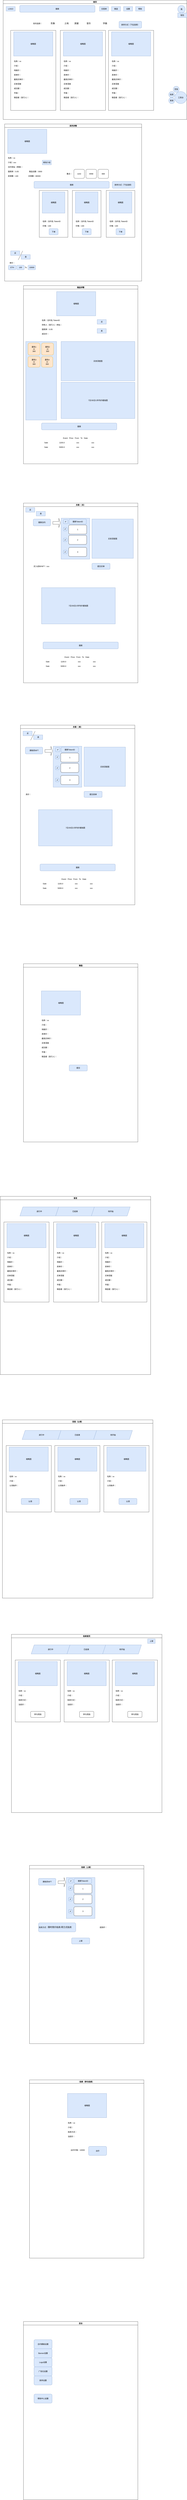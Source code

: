 <mxfile version="20.0.4" type="github">
  <diagram id="REW180NoGFZ-mmMNd1vn" name="Page-1">
    <mxGraphModel dx="-706" dy="524" grid="1" gridSize="10" guides="1" tooltips="1" connect="1" arrows="1" fold="1" page="1" pageScale="1" pageWidth="827" pageHeight="1169" math="0" shadow="0">
      <root>
        <mxCell id="0" />
        <mxCell id="1" parent="0" />
        <mxCell id="gjld3cbzGbYmKHsjepiV-26" value="首页" style="swimlane;startSize=23;" parent="1" vertex="1">
          <mxGeometry x="2000" y="100" width="1220" height="790" as="geometry" />
        </mxCell>
        <mxCell id="gjld3cbzGbYmKHsjepiV-27" value="搜索" style="rounded=1;whiteSpace=wrap;html=1;fillColor=#dae8fc;strokeColor=#6c8ebf;" parent="gjld3cbzGbYmKHsjepiV-26" vertex="1">
          <mxGeometry x="110" y="35" width="500" height="45" as="geometry" />
        </mxCell>
        <mxCell id="gjld3cbzGbYmKHsjepiV-28" value="LOGO" style="text;html=1;strokeColor=#6c8ebf;fillColor=#dae8fc;align=center;verticalAlign=middle;whiteSpace=wrap;rounded=0;" parent="gjld3cbzGbYmKHsjepiV-26" vertex="1">
          <mxGeometry x="20" y="42.5" width="60" height="30" as="geometry" />
        </mxCell>
        <mxCell id="gjld3cbzGbYmKHsjepiV-29" value="交易单" style="text;html=1;strokeColor=#6c8ebf;fillColor=#dae8fc;align=center;verticalAlign=middle;whiteSpace=wrap;rounded=0;" parent="gjld3cbzGbYmKHsjepiV-26" vertex="1">
          <mxGeometry x="640" y="42.5" width="60" height="30" as="geometry" />
        </mxCell>
        <mxCell id="gjld3cbzGbYmKHsjepiV-30" value="铸造" style="text;html=1;strokeColor=#6c8ebf;fillColor=#dae8fc;align=center;verticalAlign=middle;whiteSpace=wrap;rounded=0;" parent="gjld3cbzGbYmKHsjepiV-26" vertex="1">
          <mxGeometry x="720" y="42.5" width="60" height="30" as="geometry" />
        </mxCell>
        <mxCell id="gjld3cbzGbYmKHsjepiV-33" value="钱包" style="text;html=1;strokeColor=#6c8ebf;fillColor=#dae8fc;align=center;verticalAlign=middle;whiteSpace=wrap;rounded=0;" parent="gjld3cbzGbYmKHsjepiV-26" vertex="1">
          <mxGeometry x="1160" y="85" width="60" height="30" as="geometry" />
        </mxCell>
        <mxCell id="gjld3cbzGbYmKHsjepiV-34" value="系列选择：&amp;nbsp; &amp;nbsp; &amp;nbsp; &amp;nbsp; &amp;nbsp; &amp;nbsp; &amp;nbsp; &amp;nbsp; &amp;nbsp;&lt;span style=&quot;font-family: 等线; font-size: 10.5pt; background-color: initial;&quot;&gt;形象&amp;nbsp; &amp;nbsp; &amp;nbsp; &amp;nbsp; &amp;nbsp; &amp;nbsp; &amp;nbsp; &amp;nbsp; &amp;nbsp; 土地&amp;nbsp; &amp;nbsp; &amp;nbsp; &amp;nbsp; &amp;nbsp; &amp;nbsp;房屋&amp;nbsp; &amp;nbsp; &amp;nbsp; &amp;nbsp; &amp;nbsp; &amp;nbsp; &amp;nbsp; &amp;nbsp;音乐&amp;nbsp; &amp;nbsp; &amp;nbsp; &amp;nbsp; &amp;nbsp; &amp;nbsp; &amp;nbsp; &amp;nbsp; &amp;nbsp; &amp;nbsp; &amp;nbsp; &amp;nbsp;字画&lt;/span&gt;" style="text;html=1;strokeColor=none;fillColor=none;align=center;verticalAlign=middle;whiteSpace=wrap;rounded=0;" parent="gjld3cbzGbYmKHsjepiV-26" vertex="1">
          <mxGeometry x="120" y="140" width="650" height="30" as="geometry" />
        </mxCell>
        <mxCell id="gjld3cbzGbYmKHsjepiV-35" value="" style="rounded=0;whiteSpace=wrap;html=1;fontColor=#000000;" parent="gjld3cbzGbYmKHsjepiV-26" vertex="1">
          <mxGeometry x="50" y="200" width="300" height="530" as="geometry" />
        </mxCell>
        <mxCell id="gjld3cbzGbYmKHsjepiV-36" value="缩略图" style="rounded=0;whiteSpace=wrap;html=1;fillColor=#dae8fc;strokeColor=#6c8ebf;" parent="gjld3cbzGbYmKHsjepiV-26" vertex="1">
          <mxGeometry x="70" y="210" width="260" height="160" as="geometry" />
        </mxCell>
        <mxCell id="gjld3cbzGbYmKHsjepiV-37" value="名称：xx" style="text;html=1;strokeColor=none;fillColor=none;align=left;verticalAlign=middle;whiteSpace=wrap;rounded=0;fontColor=#000000;" parent="gjld3cbzGbYmKHsjepiV-26" vertex="1">
          <mxGeometry x="70" y="390" width="60" height="30" as="geometry" />
        </mxCell>
        <mxCell id="gjld3cbzGbYmKHsjepiV-38" value="&lt;span style=&quot;&quot;&gt;卖单价：&lt;/span&gt;" style="text;html=1;strokeColor=none;fillColor=none;align=left;verticalAlign=middle;whiteSpace=wrap;rounded=0;fontColor=#000000;" parent="gjld3cbzGbYmKHsjepiV-26" vertex="1">
          <mxGeometry x="70" y="480" width="60" height="30" as="geometry" />
        </mxCell>
        <mxCell id="gjld3cbzGbYmKHsjepiV-39" value="&lt;span style=&quot;&quot;&gt;地板价：&lt;/span&gt;" style="text;html=1;strokeColor=none;fillColor=none;align=left;verticalAlign=middle;whiteSpace=wrap;rounded=0;fontColor=#000000;" parent="gjld3cbzGbYmKHsjepiV-26" vertex="1">
          <mxGeometry x="70" y="450" width="60" height="30" as="geometry" />
        </mxCell>
        <mxCell id="gjld3cbzGbYmKHsjepiV-40" value="&lt;span style=&quot;&quot;&gt;最高买单价：&lt;/span&gt;" style="text;html=1;strokeColor=none;fillColor=none;align=left;verticalAlign=middle;whiteSpace=wrap;rounded=0;fontColor=#000000;" parent="gjld3cbzGbYmKHsjepiV-26" vertex="1">
          <mxGeometry x="70" y="510" width="80" height="30" as="geometry" />
        </mxCell>
        <mxCell id="gjld3cbzGbYmKHsjepiV-41" value="&lt;span style=&quot;&quot;&gt;介绍：&lt;/span&gt;" style="text;html=1;strokeColor=none;fillColor=none;align=left;verticalAlign=middle;whiteSpace=wrap;rounded=0;fontColor=#000000;" parent="gjld3cbzGbYmKHsjepiV-26" vertex="1">
          <mxGeometry x="70" y="420" width="80" height="30" as="geometry" />
        </mxCell>
        <mxCell id="gjld3cbzGbYmKHsjepiV-42" value="买单深度" style="text;html=1;strokeColor=none;fillColor=none;align=left;verticalAlign=middle;whiteSpace=wrap;rounded=0;fontColor=#000000;" parent="gjld3cbzGbYmKHsjepiV-26" vertex="1">
          <mxGeometry x="70" y="540" width="80" height="30" as="geometry" />
        </mxCell>
        <mxCell id="gjld3cbzGbYmKHsjepiV-43" value="成交额：" style="text;html=1;strokeColor=none;fillColor=none;align=left;verticalAlign=middle;whiteSpace=wrap;rounded=0;fontColor=#000000;" parent="gjld3cbzGbYmKHsjepiV-26" vertex="1">
          <mxGeometry x="70" y="570" width="80" height="30" as="geometry" />
        </mxCell>
        <mxCell id="gjld3cbzGbYmKHsjepiV-44" value="市值：" style="text;html=1;strokeColor=none;fillColor=none;align=left;verticalAlign=middle;whiteSpace=wrap;rounded=0;fontColor=#000000;" parent="gjld3cbzGbYmKHsjepiV-26" vertex="1">
          <mxGeometry x="70" y="600" width="80" height="30" as="geometry" />
        </mxCell>
        <mxCell id="gjld3cbzGbYmKHsjepiV-45" value="" style="rounded=0;whiteSpace=wrap;html=1;fontColor=#000000;" parent="gjld3cbzGbYmKHsjepiV-26" vertex="1">
          <mxGeometry x="380" y="200" width="300" height="530" as="geometry" />
        </mxCell>
        <mxCell id="gjld3cbzGbYmKHsjepiV-46" value="缩略图" style="rounded=0;whiteSpace=wrap;html=1;fillColor=#dae8fc;strokeColor=#6c8ebf;" parent="gjld3cbzGbYmKHsjepiV-26" vertex="1">
          <mxGeometry x="400" y="210" width="260" height="160" as="geometry" />
        </mxCell>
        <mxCell id="gjld3cbzGbYmKHsjepiV-47" value="名称：xx" style="text;html=1;strokeColor=none;fillColor=none;align=left;verticalAlign=middle;whiteSpace=wrap;rounded=0;fontColor=#000000;" parent="gjld3cbzGbYmKHsjepiV-26" vertex="1">
          <mxGeometry x="400" y="390" width="60" height="30" as="geometry" />
        </mxCell>
        <mxCell id="gjld3cbzGbYmKHsjepiV-48" value="&lt;span style=&quot;&quot;&gt;卖单价：&lt;/span&gt;" style="text;html=1;strokeColor=none;fillColor=none;align=left;verticalAlign=middle;whiteSpace=wrap;rounded=0;fontColor=#000000;" parent="gjld3cbzGbYmKHsjepiV-26" vertex="1">
          <mxGeometry x="400" y="480" width="60" height="30" as="geometry" />
        </mxCell>
        <mxCell id="gjld3cbzGbYmKHsjepiV-49" value="&lt;span style=&quot;&quot;&gt;地板价：&lt;/span&gt;" style="text;html=1;strokeColor=none;fillColor=none;align=left;verticalAlign=middle;whiteSpace=wrap;rounded=0;fontColor=#000000;" parent="gjld3cbzGbYmKHsjepiV-26" vertex="1">
          <mxGeometry x="400" y="450" width="60" height="30" as="geometry" />
        </mxCell>
        <mxCell id="gjld3cbzGbYmKHsjepiV-50" value="&lt;span style=&quot;&quot;&gt;最高买单价：&lt;/span&gt;" style="text;html=1;strokeColor=none;fillColor=none;align=left;verticalAlign=middle;whiteSpace=wrap;rounded=0;fontColor=#000000;" parent="gjld3cbzGbYmKHsjepiV-26" vertex="1">
          <mxGeometry x="400" y="510" width="80" height="30" as="geometry" />
        </mxCell>
        <mxCell id="gjld3cbzGbYmKHsjepiV-51" value="&lt;span style=&quot;&quot;&gt;介绍：&lt;/span&gt;" style="text;html=1;strokeColor=none;fillColor=none;align=left;verticalAlign=middle;whiteSpace=wrap;rounded=0;fontColor=#000000;" parent="gjld3cbzGbYmKHsjepiV-26" vertex="1">
          <mxGeometry x="400" y="420" width="80" height="30" as="geometry" />
        </mxCell>
        <mxCell id="gjld3cbzGbYmKHsjepiV-52" value="买单深度" style="text;html=1;strokeColor=none;fillColor=none;align=left;verticalAlign=middle;whiteSpace=wrap;rounded=0;fontColor=#000000;" parent="gjld3cbzGbYmKHsjepiV-26" vertex="1">
          <mxGeometry x="400" y="540" width="80" height="30" as="geometry" />
        </mxCell>
        <mxCell id="gjld3cbzGbYmKHsjepiV-53" value="成交额：" style="text;html=1;strokeColor=none;fillColor=none;align=left;verticalAlign=middle;whiteSpace=wrap;rounded=0;fontColor=#000000;" parent="gjld3cbzGbYmKHsjepiV-26" vertex="1">
          <mxGeometry x="400" y="570" width="80" height="30" as="geometry" />
        </mxCell>
        <mxCell id="gjld3cbzGbYmKHsjepiV-54" value="市值：" style="text;html=1;strokeColor=none;fillColor=none;align=left;verticalAlign=middle;whiteSpace=wrap;rounded=0;fontColor=#000000;" parent="gjld3cbzGbYmKHsjepiV-26" vertex="1">
          <mxGeometry x="400" y="600" width="80" height="30" as="geometry" />
        </mxCell>
        <mxCell id="gjld3cbzGbYmKHsjepiV-55" value="" style="rounded=0;whiteSpace=wrap;html=1;fontColor=#000000;" parent="gjld3cbzGbYmKHsjepiV-26" vertex="1">
          <mxGeometry x="700" y="200" width="300" height="530" as="geometry" />
        </mxCell>
        <mxCell id="gjld3cbzGbYmKHsjepiV-56" value="缩略图" style="rounded=0;whiteSpace=wrap;html=1;fillColor=#dae8fc;strokeColor=#6c8ebf;" parent="gjld3cbzGbYmKHsjepiV-26" vertex="1">
          <mxGeometry x="720" y="210" width="260" height="160" as="geometry" />
        </mxCell>
        <mxCell id="gjld3cbzGbYmKHsjepiV-57" value="名称：xx" style="text;html=1;strokeColor=none;fillColor=none;align=left;verticalAlign=middle;whiteSpace=wrap;rounded=0;fontColor=#000000;" parent="gjld3cbzGbYmKHsjepiV-26" vertex="1">
          <mxGeometry x="720" y="390" width="60" height="30" as="geometry" />
        </mxCell>
        <mxCell id="gjld3cbzGbYmKHsjepiV-58" value="&lt;span style=&quot;&quot;&gt;卖单价：&lt;/span&gt;" style="text;html=1;strokeColor=none;fillColor=none;align=left;verticalAlign=middle;whiteSpace=wrap;rounded=0;fontColor=#000000;" parent="gjld3cbzGbYmKHsjepiV-26" vertex="1">
          <mxGeometry x="720" y="480" width="60" height="30" as="geometry" />
        </mxCell>
        <mxCell id="gjld3cbzGbYmKHsjepiV-59" value="&lt;span style=&quot;&quot;&gt;地板价：&lt;/span&gt;" style="text;html=1;strokeColor=none;fillColor=none;align=left;verticalAlign=middle;whiteSpace=wrap;rounded=0;fontColor=#000000;" parent="gjld3cbzGbYmKHsjepiV-26" vertex="1">
          <mxGeometry x="720" y="450" width="60" height="30" as="geometry" />
        </mxCell>
        <mxCell id="gjld3cbzGbYmKHsjepiV-60" value="&lt;span style=&quot;&quot;&gt;最高买单价：&lt;/span&gt;" style="text;html=1;strokeColor=none;fillColor=none;align=left;verticalAlign=middle;whiteSpace=wrap;rounded=0;fontColor=#000000;" parent="gjld3cbzGbYmKHsjepiV-26" vertex="1">
          <mxGeometry x="720" y="510" width="80" height="30" as="geometry" />
        </mxCell>
        <mxCell id="gjld3cbzGbYmKHsjepiV-61" value="&lt;span style=&quot;&quot;&gt;介绍：&lt;/span&gt;" style="text;html=1;strokeColor=none;fillColor=none;align=left;verticalAlign=middle;whiteSpace=wrap;rounded=0;fontColor=#000000;" parent="gjld3cbzGbYmKHsjepiV-26" vertex="1">
          <mxGeometry x="720" y="420" width="80" height="30" as="geometry" />
        </mxCell>
        <mxCell id="gjld3cbzGbYmKHsjepiV-62" value="买单深度" style="text;html=1;strokeColor=none;fillColor=none;align=left;verticalAlign=middle;whiteSpace=wrap;rounded=0;fontColor=#000000;" parent="gjld3cbzGbYmKHsjepiV-26" vertex="1">
          <mxGeometry x="720" y="540" width="80" height="30" as="geometry" />
        </mxCell>
        <mxCell id="gjld3cbzGbYmKHsjepiV-63" value="成交额：" style="text;html=1;strokeColor=none;fillColor=none;align=left;verticalAlign=middle;whiteSpace=wrap;rounded=0;fontColor=#000000;" parent="gjld3cbzGbYmKHsjepiV-26" vertex="1">
          <mxGeometry x="720" y="570" width="80" height="30" as="geometry" />
        </mxCell>
        <mxCell id="gjld3cbzGbYmKHsjepiV-64" value="市值：" style="text;html=1;strokeColor=none;fillColor=none;align=left;verticalAlign=middle;whiteSpace=wrap;rounded=0;fontColor=#000000;" parent="gjld3cbzGbYmKHsjepiV-26" vertex="1">
          <mxGeometry x="720" y="600" width="80" height="30" as="geometry" />
        </mxCell>
        <mxCell id="gjld3cbzGbYmKHsjepiV-65" value="铸造者（发行人）：" style="text;html=1;strokeColor=none;fillColor=none;align=left;verticalAlign=middle;whiteSpace=wrap;rounded=0;fontColor=#000000;" parent="gjld3cbzGbYmKHsjepiV-26" vertex="1">
          <mxGeometry x="720" y="630" width="110" height="30" as="geometry" />
        </mxCell>
        <mxCell id="gjld3cbzGbYmKHsjepiV-66" value="排序方式（下拉选择）" style="rounded=1;whiteSpace=wrap;html=1;fillColor=#dae8fc;strokeColor=#6c8ebf;" parent="gjld3cbzGbYmKHsjepiV-26" vertex="1">
          <mxGeometry x="770" y="140" width="150" height="45" as="geometry" />
        </mxCell>
        <mxCell id="gjld3cbzGbYmKHsjepiV-67" value="铸造者（发行人）：" style="text;html=1;strokeColor=none;fillColor=none;align=left;verticalAlign=middle;whiteSpace=wrap;rounded=0;fontColor=#000000;" parent="gjld3cbzGbYmKHsjepiV-26" vertex="1">
          <mxGeometry x="400" y="630" width="110" height="30" as="geometry" />
        </mxCell>
        <mxCell id="gjld3cbzGbYmKHsjepiV-68" value="铸造者（发行人）：" style="text;html=1;strokeColor=none;fillColor=none;align=left;verticalAlign=middle;whiteSpace=wrap;rounded=0;fontColor=#000000;" parent="gjld3cbzGbYmKHsjepiV-26" vertex="1">
          <mxGeometry x="70" y="630" width="110" height="30" as="geometry" />
        </mxCell>
        <mxCell id="gjld3cbzGbYmKHsjepiV-69" value="设置" style="text;html=1;strokeColor=#6c8ebf;fillColor=#dae8fc;align=center;verticalAlign=middle;whiteSpace=wrap;rounded=0;" parent="gjld3cbzGbYmKHsjepiV-26" vertex="1">
          <mxGeometry x="800" y="42.5" width="60" height="30" as="geometry" />
        </mxCell>
        <mxCell id="gjld3cbzGbYmKHsjepiV-70" value="帮助" style="text;html=1;strokeColor=#6c8ebf;fillColor=#dae8fc;align=center;verticalAlign=middle;whiteSpace=wrap;rounded=0;" parent="gjld3cbzGbYmKHsjepiV-26" vertex="1">
          <mxGeometry x="880" y="42.5" width="60" height="30" as="geometry" />
        </mxCell>
        <mxCell id="n3707ELWsgWbR277SPKF-1" value="工具台" style="ellipse;whiteSpace=wrap;html=1;aspect=fixed;fillColor=#dae8fc;strokeColor=#6c8ebf;" vertex="1" parent="gjld3cbzGbYmKHsjepiV-26">
          <mxGeometry x="1140" y="605" width="80" height="80" as="geometry" />
        </mxCell>
        <mxCell id="n3707ELWsgWbR277SPKF-2" value="空投" style="ellipse;whiteSpace=wrap;html=1;aspect=fixed;fillColor=#dae8fc;strokeColor=#6c8ebf;" vertex="1" parent="gjld3cbzGbYmKHsjepiV-26">
          <mxGeometry x="1130" y="570" width="40" height="40" as="geometry" />
        </mxCell>
        <mxCell id="n3707ELWsgWbR277SPKF-3" value="拍卖" style="ellipse;whiteSpace=wrap;html=1;aspect=fixed;fillColor=#dae8fc;strokeColor=#6c8ebf;" vertex="1" parent="gjld3cbzGbYmKHsjepiV-26">
          <mxGeometry x="1100" y="605" width="40" height="40" as="geometry" />
        </mxCell>
        <mxCell id="n3707ELWsgWbR277SPKF-4" value="首发" style="ellipse;whiteSpace=wrap;html=1;aspect=fixed;fillColor=#dae8fc;strokeColor=#6c8ebf;" vertex="1" parent="gjld3cbzGbYmKHsjepiV-26">
          <mxGeometry x="1100" y="645" width="40" height="40" as="geometry" />
        </mxCell>
        <mxCell id="n3707ELWsgWbR277SPKF-6" value="我" style="ellipse;whiteSpace=wrap;html=1;aspect=fixed;fillColor=#dae8fc;strokeColor=#6c8ebf;" vertex="1" parent="gjld3cbzGbYmKHsjepiV-26">
          <mxGeometry x="1160" y="35" width="50" height="50" as="geometry" />
        </mxCell>
        <mxCell id="gjld3cbzGbYmKHsjepiV-71" value="系列详情" style="swimlane;fontColor=#000000;" parent="1" vertex="1">
          <mxGeometry x="2010" y="920" width="910" height="1040" as="geometry" />
        </mxCell>
        <mxCell id="gjld3cbzGbYmKHsjepiV-72" value="缩略图" style="rounded=0;whiteSpace=wrap;html=1;fillColor=#dae8fc;strokeColor=#6c8ebf;" parent="gjld3cbzGbYmKHsjepiV-71" vertex="1">
          <mxGeometry x="20" y="35" width="260" height="160" as="geometry" />
        </mxCell>
        <mxCell id="gjld3cbzGbYmKHsjepiV-73" value="名称：xx" style="text;html=1;strokeColor=none;fillColor=none;align=left;verticalAlign=middle;whiteSpace=wrap;rounded=0;fontColor=#000000;" parent="gjld3cbzGbYmKHsjepiV-71" vertex="1">
          <mxGeometry x="20" y="210" width="60" height="30" as="geometry" />
        </mxCell>
        <mxCell id="gjld3cbzGbYmKHsjepiV-74" value="&lt;span style=&quot;&quot;&gt;卖单数：100&lt;/span&gt;" style="text;html=1;strokeColor=none;fillColor=none;align=left;verticalAlign=middle;whiteSpace=wrap;rounded=0;fontColor=#000000;" parent="gjld3cbzGbYmKHsjepiV-71" vertex="1">
          <mxGeometry x="20" y="330" width="100" height="30" as="geometry" />
        </mxCell>
        <mxCell id="gjld3cbzGbYmKHsjepiV-75" value="&lt;span style=&quot;&quot;&gt;商品总数：3000&lt;/span&gt;" style="text;html=1;strokeColor=none;fillColor=none;align=left;verticalAlign=middle;whiteSpace=wrap;rounded=0;fontColor=#000000;" parent="gjld3cbzGbYmKHsjepiV-71" vertex="1">
          <mxGeometry x="160" y="300" width="90" height="30" as="geometry" />
        </mxCell>
        <mxCell id="gjld3cbzGbYmKHsjepiV-76" value="&lt;span style=&quot;&quot;&gt;介绍：xxx&lt;/span&gt;" style="text;html=1;strokeColor=none;fillColor=none;align=left;verticalAlign=middle;whiteSpace=wrap;rounded=0;fontColor=#000000;" parent="gjld3cbzGbYmKHsjepiV-71" vertex="1">
          <mxGeometry x="20" y="240" width="80" height="30" as="geometry" />
        </mxCell>
        <mxCell id="gjld3cbzGbYmKHsjepiV-77" value="修改介绍" style="text;html=1;strokeColor=#6c8ebf;fillColor=#dae8fc;align=center;verticalAlign=middle;whiteSpace=wrap;rounded=0;" parent="gjld3cbzGbYmKHsjepiV-71" vertex="1">
          <mxGeometry x="250" y="240" width="60" height="30" as="geometry" />
        </mxCell>
        <mxCell id="gjld3cbzGbYmKHsjepiV-78" value="合约地址（网络）：" style="text;html=1;strokeColor=none;fillColor=none;align=left;verticalAlign=middle;whiteSpace=wrap;rounded=0;fontColor=#000000;" parent="gjld3cbzGbYmKHsjepiV-71" vertex="1">
          <mxGeometry x="20" y="270" width="130" height="30" as="geometry" />
        </mxCell>
        <mxCell id="gjld3cbzGbYmKHsjepiV-79" value="版税率：0.05" style="text;html=1;strokeColor=none;fillColor=none;align=left;verticalAlign=middle;whiteSpace=wrap;rounded=0;fontColor=#000000;" parent="gjld3cbzGbYmKHsjepiV-71" vertex="1">
          <mxGeometry x="20" y="300" width="80" height="30" as="geometry" />
        </mxCell>
        <mxCell id="gjld3cbzGbYmKHsjepiV-80" value="&lt;span style=&quot;&quot;&gt;买单数：80000&lt;/span&gt;" style="text;html=1;strokeColor=none;fillColor=none;align=left;verticalAlign=middle;whiteSpace=wrap;rounded=0;fontColor=#000000;" parent="gjld3cbzGbYmKHsjepiV-71" vertex="1">
          <mxGeometry x="155" y="330" width="100" height="30" as="geometry" />
        </mxCell>
        <mxCell id="gjld3cbzGbYmKHsjepiV-81" value="" style="rounded=0;whiteSpace=wrap;html=1;fontColor=#000000;" parent="gjld3cbzGbYmKHsjepiV-71" vertex="1">
          <mxGeometry x="230" y="440" width="190" height="310" as="geometry" />
        </mxCell>
        <mxCell id="gjld3cbzGbYmKHsjepiV-82" value="缩略图" style="rounded=0;whiteSpace=wrap;html=1;fillColor=#dae8fc;strokeColor=#6c8ebf;" parent="gjld3cbzGbYmKHsjepiV-71" vertex="1">
          <mxGeometry x="250" y="450" width="150" height="140" as="geometry" />
        </mxCell>
        <mxCell id="gjld3cbzGbYmKHsjepiV-83" value="名称：合约名 TokenID" style="text;html=1;strokeColor=none;fillColor=none;align=left;verticalAlign=middle;whiteSpace=wrap;rounded=0;fontColor=#000000;" parent="gjld3cbzGbYmKHsjepiV-71" vertex="1">
          <mxGeometry x="250" y="630" width="150" height="30" as="geometry" />
        </mxCell>
        <mxCell id="gjld3cbzGbYmKHsjepiV-84" value="价格：100" style="text;html=1;strokeColor=none;fillColor=none;align=left;verticalAlign=middle;whiteSpace=wrap;rounded=0;fontColor=#000000;" parent="gjld3cbzGbYmKHsjepiV-71" vertex="1">
          <mxGeometry x="250" y="660" width="100" height="30" as="geometry" />
        </mxCell>
        <mxCell id="gjld3cbzGbYmKHsjepiV-85" value="集合：" style="text;html=1;strokeColor=none;fillColor=none;align=left;verticalAlign=middle;whiteSpace=wrap;rounded=0;fontColor=#000000;" parent="gjld3cbzGbYmKHsjepiV-71" vertex="1">
          <mxGeometry x="410" y="315" width="40" height="30" as="geometry" />
        </mxCell>
        <mxCell id="gjld3cbzGbYmKHsjepiV-86" value="搜索" style="rounded=1;whiteSpace=wrap;html=1;fillColor=#dae8fc;strokeColor=#6c8ebf;" parent="gjld3cbzGbYmKHsjepiV-71" vertex="1">
          <mxGeometry x="195" y="380" width="500" height="45" as="geometry" />
        </mxCell>
        <mxCell id="gjld3cbzGbYmKHsjepiV-87" value="排序方式（下拉选择）" style="rounded=1;whiteSpace=wrap;html=1;fillColor=#dae8fc;strokeColor=#6c8ebf;" parent="gjld3cbzGbYmKHsjepiV-71" vertex="1">
          <mxGeometry x="715" y="380" width="150" height="45" as="geometry" />
        </mxCell>
        <mxCell id="gjld3cbzGbYmKHsjepiV-88" value="100" style="rounded=1;whiteSpace=wrap;html=1;fillColor=#dae8fc;strokeColor=#6c8ebf;" parent="gjld3cbzGbYmKHsjepiV-71" vertex="1">
          <mxGeometry x="80" y="935" width="50" height="30" as="geometry" />
        </mxCell>
        <mxCell id="gjld3cbzGbYmKHsjepiV-89" value="单价：" style="text;html=1;align=center;verticalAlign=middle;resizable=0;points=[];autosize=1;strokeColor=none;fillColor=none;fontColor=#000000;" parent="gjld3cbzGbYmKHsjepiV-71" vertex="1">
          <mxGeometry x="20" y="905" width="60" height="30" as="geometry" />
        </mxCell>
        <mxCell id="gjld3cbzGbYmKHsjepiV-90" value="10000" style="rounded=1;whiteSpace=wrap;html=1;fillColor=#dae8fc;strokeColor=#6c8ebf;" parent="gjld3cbzGbYmKHsjepiV-71" vertex="1">
          <mxGeometry x="155" y="935" width="50" height="30" as="geometry" />
        </mxCell>
        <mxCell id="gjld3cbzGbYmKHsjepiV-91" value="To" style="text;html=1;align=center;verticalAlign=middle;resizable=0;points=[];autosize=1;strokeColor=none;fillColor=none;fontColor=#000000;" parent="gjld3cbzGbYmKHsjepiV-71" vertex="1">
          <mxGeometry x="120" y="935" width="40" height="30" as="geometry" />
        </mxCell>
        <mxCell id="gjld3cbzGbYmKHsjepiV-92" value="买" style="text;html=1;strokeColor=#6c8ebf;fillColor=#dae8fc;align=center;verticalAlign=middle;whiteSpace=wrap;rounded=0;" parent="gjld3cbzGbYmKHsjepiV-71" vertex="1">
          <mxGeometry x="40" y="840" width="60" height="30" as="geometry" />
        </mxCell>
        <mxCell id="gjld3cbzGbYmKHsjepiV-93" value="卖" style="text;html=1;strokeColor=#6c8ebf;fillColor=#dae8fc;align=center;verticalAlign=middle;whiteSpace=wrap;rounded=0;" parent="gjld3cbzGbYmKHsjepiV-71" vertex="1">
          <mxGeometry x="110" y="865" width="60" height="30" as="geometry" />
        </mxCell>
        <mxCell id="gjld3cbzGbYmKHsjepiV-94" value="ETH" style="rounded=1;whiteSpace=wrap;html=1;fillColor=#dae8fc;strokeColor=#6c8ebf;" parent="gjld3cbzGbYmKHsjepiV-71" vertex="1">
          <mxGeometry x="25" y="935" width="50" height="30" as="geometry" />
        </mxCell>
        <mxCell id="gjld3cbzGbYmKHsjepiV-95" value="" style="endArrow=none;html=1;rounded=0;fontColor=#000000;" parent="gjld3cbzGbYmKHsjepiV-71" edge="1">
          <mxGeometry width="50" height="50" relative="1" as="geometry">
            <mxPoint x="90" y="900" as="sourcePoint" />
            <mxPoint x="120" y="840" as="targetPoint" />
          </mxGeometry>
        </mxCell>
        <mxCell id="n3707ELWsgWbR277SPKF-7" value="1102" style="rounded=1;whiteSpace=wrap;html=1;" vertex="1" parent="gjld3cbzGbYmKHsjepiV-71">
          <mxGeometry x="460" y="300" width="70" height="60" as="geometry" />
        </mxCell>
        <mxCell id="n3707ELWsgWbR277SPKF-8" value="0058" style="rounded=1;whiteSpace=wrap;html=1;" vertex="1" parent="gjld3cbzGbYmKHsjepiV-71">
          <mxGeometry x="540" y="300" width="70" height="60" as="geometry" />
        </mxCell>
        <mxCell id="n3707ELWsgWbR277SPKF-9" value="668" style="rounded=1;whiteSpace=wrap;html=1;" vertex="1" parent="gjld3cbzGbYmKHsjepiV-71">
          <mxGeometry x="620" y="300" width="70" height="60" as="geometry" />
        </mxCell>
        <mxCell id="n3707ELWsgWbR277SPKF-10" value="下单" style="rounded=1;whiteSpace=wrap;html=1;fillColor=#dae8fc;strokeColor=#6c8ebf;" vertex="1" parent="gjld3cbzGbYmKHsjepiV-71">
          <mxGeometry x="295" y="693" width="60" height="41" as="geometry" />
        </mxCell>
        <mxCell id="n3707ELWsgWbR277SPKF-11" value="" style="rounded=0;whiteSpace=wrap;html=1;fontColor=#000000;" vertex="1" parent="gjld3cbzGbYmKHsjepiV-71">
          <mxGeometry x="450" y="440" width="190" height="310" as="geometry" />
        </mxCell>
        <mxCell id="n3707ELWsgWbR277SPKF-12" value="缩略图" style="rounded=0;whiteSpace=wrap;html=1;fillColor=#dae8fc;strokeColor=#6c8ebf;" vertex="1" parent="gjld3cbzGbYmKHsjepiV-71">
          <mxGeometry x="470" y="450" width="150" height="140" as="geometry" />
        </mxCell>
        <mxCell id="n3707ELWsgWbR277SPKF-13" value="名称：合约名 TokenID" style="text;html=1;strokeColor=none;fillColor=none;align=left;verticalAlign=middle;whiteSpace=wrap;rounded=0;fontColor=#000000;" vertex="1" parent="gjld3cbzGbYmKHsjepiV-71">
          <mxGeometry x="470" y="630" width="150" height="30" as="geometry" />
        </mxCell>
        <mxCell id="n3707ELWsgWbR277SPKF-14" value="价格：100" style="text;html=1;strokeColor=none;fillColor=none;align=left;verticalAlign=middle;whiteSpace=wrap;rounded=0;fontColor=#000000;" vertex="1" parent="gjld3cbzGbYmKHsjepiV-71">
          <mxGeometry x="470" y="660" width="100" height="30" as="geometry" />
        </mxCell>
        <mxCell id="n3707ELWsgWbR277SPKF-15" value="下单" style="rounded=1;whiteSpace=wrap;html=1;fillColor=#dae8fc;strokeColor=#6c8ebf;" vertex="1" parent="gjld3cbzGbYmKHsjepiV-71">
          <mxGeometry x="515" y="693" width="60" height="41" as="geometry" />
        </mxCell>
        <mxCell id="n3707ELWsgWbR277SPKF-16" value="" style="rounded=0;whiteSpace=wrap;html=1;fontColor=#000000;" vertex="1" parent="gjld3cbzGbYmKHsjepiV-71">
          <mxGeometry x="675" y="440" width="190" height="310" as="geometry" />
        </mxCell>
        <mxCell id="n3707ELWsgWbR277SPKF-17" value="缩略图" style="rounded=0;whiteSpace=wrap;html=1;fillColor=#dae8fc;strokeColor=#6c8ebf;" vertex="1" parent="gjld3cbzGbYmKHsjepiV-71">
          <mxGeometry x="695" y="450" width="150" height="140" as="geometry" />
        </mxCell>
        <mxCell id="n3707ELWsgWbR277SPKF-18" value="名称：合约名 TokenID" style="text;html=1;strokeColor=none;fillColor=none;align=left;verticalAlign=middle;whiteSpace=wrap;rounded=0;fontColor=#000000;" vertex="1" parent="gjld3cbzGbYmKHsjepiV-71">
          <mxGeometry x="695" y="630" width="150" height="30" as="geometry" />
        </mxCell>
        <mxCell id="n3707ELWsgWbR277SPKF-19" value="价格：100" style="text;html=1;strokeColor=none;fillColor=none;align=left;verticalAlign=middle;whiteSpace=wrap;rounded=0;fontColor=#000000;" vertex="1" parent="gjld3cbzGbYmKHsjepiV-71">
          <mxGeometry x="695" y="660" width="100" height="30" as="geometry" />
        </mxCell>
        <mxCell id="n3707ELWsgWbR277SPKF-20" value="下单" style="rounded=1;whiteSpace=wrap;html=1;fillColor=#dae8fc;strokeColor=#6c8ebf;" vertex="1" parent="gjld3cbzGbYmKHsjepiV-71">
          <mxGeometry x="740" y="693" width="60" height="41" as="geometry" />
        </mxCell>
        <mxCell id="gjld3cbzGbYmKHsjepiV-104" value="商品详情" style="swimlane;fontColor=#000000;" parent="1" vertex="1">
          <mxGeometry x="2135" y="1990" width="760" height="1180" as="geometry" />
        </mxCell>
        <mxCell id="gjld3cbzGbYmKHsjepiV-105" value="缩略图" style="rounded=0;whiteSpace=wrap;html=1;fillColor=#dae8fc;strokeColor=#6c8ebf;" parent="gjld3cbzGbYmKHsjepiV-104" vertex="1">
          <mxGeometry x="220" y="40" width="260" height="160" as="geometry" />
        </mxCell>
        <mxCell id="gjld3cbzGbYmKHsjepiV-106" value="&lt;span style=&quot;&quot;&gt;成交价：&lt;/span&gt;" style="text;html=1;strokeColor=none;fillColor=none;align=left;verticalAlign=middle;whiteSpace=wrap;rounded=0;fontColor=#000000;" parent="gjld3cbzGbYmKHsjepiV-104" vertex="1">
          <mxGeometry x="120" y="305" width="100" height="30" as="geometry" />
        </mxCell>
        <mxCell id="gjld3cbzGbYmKHsjepiV-107" value="&lt;span style=&quot;&quot;&gt;持有人（发行人）/地址：&lt;/span&gt;" style="text;html=1;strokeColor=none;fillColor=none;align=left;verticalAlign=middle;whiteSpace=wrap;rounded=0;fontColor=#000000;" parent="gjld3cbzGbYmKHsjepiV-104" vertex="1">
          <mxGeometry x="120" y="245" width="140" height="30" as="geometry" />
        </mxCell>
        <mxCell id="gjld3cbzGbYmKHsjepiV-108" value="版税率：0.05" style="text;html=1;strokeColor=none;fillColor=none;align=left;verticalAlign=middle;whiteSpace=wrap;rounded=0;fontColor=#000000;" parent="gjld3cbzGbYmKHsjepiV-104" vertex="1">
          <mxGeometry x="120" y="275" width="80" height="30" as="geometry" />
        </mxCell>
        <mxCell id="gjld3cbzGbYmKHsjepiV-109" value="名称：合约名 TokenID" style="text;html=1;strokeColor=none;fillColor=none;align=left;verticalAlign=middle;whiteSpace=wrap;rounded=0;fontColor=#000000;" parent="gjld3cbzGbYmKHsjepiV-104" vertex="1">
          <mxGeometry x="120" y="215" width="150" height="30" as="geometry" />
        </mxCell>
        <mxCell id="gjld3cbzGbYmKHsjepiV-110" value="买卖深度图" style="rounded=0;whiteSpace=wrap;html=1;fillColor=#dae8fc;strokeColor=#6c8ebf;" parent="gjld3cbzGbYmKHsjepiV-104" vertex="1">
          <mxGeometry x="250" y="370" width="490" height="260" as="geometry" />
        </mxCell>
        <mxCell id="gjld3cbzGbYmKHsjepiV-111" value="卖" style="text;html=1;strokeColor=#6c8ebf;fillColor=#dae8fc;align=center;verticalAlign=middle;whiteSpace=wrap;rounded=0;" parent="gjld3cbzGbYmKHsjepiV-104" vertex="1">
          <mxGeometry x="490" y="285" width="60" height="30" as="geometry" />
        </mxCell>
        <mxCell id="gjld3cbzGbYmKHsjepiV-112" value="买" style="text;html=1;strokeColor=#6c8ebf;fillColor=#dae8fc;align=center;verticalAlign=middle;whiteSpace=wrap;rounded=0;" parent="gjld3cbzGbYmKHsjepiV-104" vertex="1">
          <mxGeometry x="490" y="225" width="60" height="30" as="geometry" />
        </mxCell>
        <mxCell id="gjld3cbzGbYmKHsjepiV-113" value="" style="rounded=0;whiteSpace=wrap;html=1;fillColor=#dae8fc;strokeColor=#6c8ebf;" parent="gjld3cbzGbYmKHsjepiV-104" vertex="1">
          <mxGeometry x="15" y="370" width="205" height="520" as="geometry" />
        </mxCell>
        <mxCell id="gjld3cbzGbYmKHsjepiV-114" value="属性1&lt;br&gt;xx&lt;br&gt;300" style="rounded=1;whiteSpace=wrap;html=1;fillColor=#ffe6cc;strokeColor=#d79b00;" parent="gjld3cbzGbYmKHsjepiV-104" vertex="1">
          <mxGeometry x="30" y="380" width="80" height="80" as="geometry" />
        </mxCell>
        <mxCell id="gjld3cbzGbYmKHsjepiV-115" value="属性2&lt;br&gt;xx&lt;br&gt;300" style="rounded=1;whiteSpace=wrap;html=1;fillColor=#ffe6cc;strokeColor=#d79b00;" parent="gjld3cbzGbYmKHsjepiV-104" vertex="1">
          <mxGeometry x="120" y="380" width="80" height="80" as="geometry" />
        </mxCell>
        <mxCell id="gjld3cbzGbYmKHsjepiV-116" value="属性3&lt;br&gt;xx&lt;br&gt;300" style="rounded=1;whiteSpace=wrap;html=1;fillColor=#ffe6cc;strokeColor=#d79b00;" parent="gjld3cbzGbYmKHsjepiV-104" vertex="1">
          <mxGeometry x="30" y="470" width="80" height="70" as="geometry" />
        </mxCell>
        <mxCell id="gjld3cbzGbYmKHsjepiV-117" value="属性4&lt;br&gt;xx&lt;br&gt;300" style="rounded=1;whiteSpace=wrap;html=1;fillColor=#ffe6cc;strokeColor=#d79b00;" parent="gjld3cbzGbYmKHsjepiV-104" vertex="1">
          <mxGeometry x="120" y="470" width="75" height="70" as="geometry" />
        </mxCell>
        <mxCell id="gjld3cbzGbYmKHsjepiV-118" value="7日/30日/1年均价蜡烛图" style="rounded=0;whiteSpace=wrap;html=1;fillColor=#dae8fc;strokeColor=#6c8ebf;" parent="gjld3cbzGbYmKHsjepiV-104" vertex="1">
          <mxGeometry x="250" y="640" width="490" height="240" as="geometry" />
        </mxCell>
        <mxCell id="gjld3cbzGbYmKHsjepiV-119" value="搜索" style="rounded=1;whiteSpace=wrap;html=1;fillColor=#dae8fc;strokeColor=#6c8ebf;" parent="gjld3cbzGbYmKHsjepiV-104" vertex="1">
          <mxGeometry x="120" y="910" width="500" height="45" as="geometry" />
        </mxCell>
        <mxCell id="gjld3cbzGbYmKHsjepiV-120" value="Event&lt;span style=&quot;white-space: pre;&quot;&gt; &lt;span style=&quot;white-space: pre;&quot;&gt; &lt;/span&gt;&lt;/span&gt;&lt;span style=&quot;white-space: pre;&quot;&gt; &lt;/span&gt;Price&lt;span style=&quot;white-space: pre;&quot;&gt; &lt;span style=&quot;white-space: pre;&quot;&gt; &lt;/span&gt;&lt;/span&gt;&lt;span style=&quot;white-space: pre;&quot;&gt; &lt;/span&gt;From&lt;span style=&quot;white-space: pre;&quot;&gt; &lt;span style=&quot;white-space: pre;&quot;&gt; &lt;/span&gt;&lt;/span&gt;&lt;span style=&quot;white-space: pre;&quot;&gt; &lt;/span&gt;To&lt;span style=&quot;white-space: pre;&quot;&gt; &lt;/span&gt;&lt;span style=&quot;white-space: pre;&quot;&gt; &lt;span style=&quot;white-space: pre;&quot;&gt; &lt;/span&gt;&lt;/span&gt;Date" style="text;html=1;strokeColor=none;fillColor=none;align=center;verticalAlign=middle;whiteSpace=wrap;rounded=0;fontColor=#000000;" parent="gjld3cbzGbYmKHsjepiV-104" vertex="1">
          <mxGeometry x="70" y="990" width="550" height="40" as="geometry" />
        </mxCell>
        <mxCell id="gjld3cbzGbYmKHsjepiV-121" value="Sale" style="text;html=1;align=center;verticalAlign=middle;resizable=0;points=[];autosize=1;strokeColor=none;fillColor=none;fontColor=#000000;" parent="gjld3cbzGbYmKHsjepiV-104" vertex="1">
          <mxGeometry x="125" y="1025" width="50" height="30" as="geometry" />
        </mxCell>
        <mxCell id="gjld3cbzGbYmKHsjepiV-122" value="1100.0" style="text;html=1;align=center;verticalAlign=middle;resizable=0;points=[];autosize=1;strokeColor=none;fillColor=none;fontColor=#000000;" parent="gjld3cbzGbYmKHsjepiV-104" vertex="1">
          <mxGeometry x="225" y="1025" width="60" height="30" as="geometry" />
        </mxCell>
        <mxCell id="gjld3cbzGbYmKHsjepiV-123" value="xxx" style="text;html=1;align=center;verticalAlign=middle;resizable=0;points=[];autosize=1;strokeColor=none;fillColor=none;fontColor=#000000;" parent="gjld3cbzGbYmKHsjepiV-104" vertex="1">
          <mxGeometry x="340" y="1025" width="40" height="30" as="geometry" />
        </mxCell>
        <mxCell id="gjld3cbzGbYmKHsjepiV-124" value="xxx" style="text;html=1;align=center;verticalAlign=middle;resizable=0;points=[];autosize=1;strokeColor=none;fillColor=none;fontColor=#000000;" parent="gjld3cbzGbYmKHsjepiV-104" vertex="1">
          <mxGeometry x="440" y="1025" width="40" height="30" as="geometry" />
        </mxCell>
        <mxCell id="gjld3cbzGbYmKHsjepiV-125" value="Sale" style="text;html=1;align=center;verticalAlign=middle;resizable=0;points=[];autosize=1;strokeColor=none;fillColor=none;fontColor=#000000;" parent="gjld3cbzGbYmKHsjepiV-104" vertex="1">
          <mxGeometry x="125" y="1055" width="50" height="30" as="geometry" />
        </mxCell>
        <mxCell id="gjld3cbzGbYmKHsjepiV-126" value="5000.0" style="text;html=1;align=center;verticalAlign=middle;resizable=0;points=[];autosize=1;strokeColor=none;fillColor=none;fontColor=#000000;" parent="gjld3cbzGbYmKHsjepiV-104" vertex="1">
          <mxGeometry x="225" y="1055" width="60" height="30" as="geometry" />
        </mxCell>
        <mxCell id="gjld3cbzGbYmKHsjepiV-127" value="xxx" style="text;html=1;align=center;verticalAlign=middle;resizable=0;points=[];autosize=1;strokeColor=none;fillColor=none;fontColor=#000000;" parent="gjld3cbzGbYmKHsjepiV-104" vertex="1">
          <mxGeometry x="340" y="1055" width="40" height="30" as="geometry" />
        </mxCell>
        <mxCell id="gjld3cbzGbYmKHsjepiV-128" value="xxx" style="text;html=1;align=center;verticalAlign=middle;resizable=0;points=[];autosize=1;strokeColor=none;fillColor=none;fontColor=#000000;" parent="gjld3cbzGbYmKHsjepiV-104" vertex="1">
          <mxGeometry x="440" y="1055" width="40" height="30" as="geometry" />
        </mxCell>
        <mxCell id="gjld3cbzGbYmKHsjepiV-129" value="交易（ 买）" style="swimlane;fontColor=#000000;" parent="1" vertex="1">
          <mxGeometry x="2135" y="3430" width="760" height="1190" as="geometry" />
        </mxCell>
        <mxCell id="gjld3cbzGbYmKHsjepiV-130" value="搜索合约" style="rounded=1;whiteSpace=wrap;html=1;fillColor=#dae8fc;strokeColor=#6c8ebf;" parent="gjld3cbzGbYmKHsjepiV-129" vertex="1">
          <mxGeometry x="65" y="105.75" width="115" height="45" as="geometry" />
        </mxCell>
        <mxCell id="gjld3cbzGbYmKHsjepiV-131" value="" style="rounded=0;whiteSpace=wrap;html=1;fillColor=#dae8fc;strokeColor=#6c8ebf;" parent="gjld3cbzGbYmKHsjepiV-129" vertex="1">
          <mxGeometry x="250" y="100" width="190" height="271" as="geometry" />
        </mxCell>
        <mxCell id="gjld3cbzGbYmKHsjepiV-132" value="1" style="rounded=1;whiteSpace=wrap;html=1;fontColor=#000000;" parent="gjld3cbzGbYmKHsjepiV-129" vertex="1">
          <mxGeometry x="300" y="145" width="120" height="60" as="geometry" />
        </mxCell>
        <mxCell id="gjld3cbzGbYmKHsjepiV-133" value="2" style="rounded=1;whiteSpace=wrap;html=1;fontColor=#000000;" parent="gjld3cbzGbYmKHsjepiV-129" vertex="1">
          <mxGeometry x="300" y="213.5" width="120" height="60" as="geometry" />
        </mxCell>
        <mxCell id="gjld3cbzGbYmKHsjepiV-134" value="3" style="rounded=1;whiteSpace=wrap;html=1;fontColor=#000000;" parent="gjld3cbzGbYmKHsjepiV-129" vertex="1">
          <mxGeometry x="300" y="293.5" width="120" height="60" as="geometry" />
        </mxCell>
        <mxCell id="gjld3cbzGbYmKHsjepiV-135" value="搜索TokenID" style="rounded=1;whiteSpace=wrap;html=1;fillColor=#dae8fc;strokeColor=#6c8ebf;" parent="gjld3cbzGbYmKHsjepiV-129" vertex="1">
          <mxGeometry x="302.5" y="105.75" width="115" height="33.5" as="geometry" />
        </mxCell>
        <mxCell id="gjld3cbzGbYmKHsjepiV-136" value="✔" style="rounded=1;whiteSpace=wrap;html=1;fillColor=#dae8fc;strokeColor=#6c8ebf;" parent="gjld3cbzGbYmKHsjepiV-129" vertex="1">
          <mxGeometry x="265" y="108.63" width="30" height="27.75" as="geometry" />
        </mxCell>
        <mxCell id="gjld3cbzGbYmKHsjepiV-137" value="✔" style="rounded=1;whiteSpace=wrap;html=1;fillColor=#dae8fc;strokeColor=#6c8ebf;" parent="gjld3cbzGbYmKHsjepiV-129" vertex="1">
          <mxGeometry x="265" y="161.12" width="25" height="22.38" as="geometry" />
        </mxCell>
        <mxCell id="gjld3cbzGbYmKHsjepiV-138" value="✔" style="rounded=1;whiteSpace=wrap;html=1;fillColor=#dae8fc;strokeColor=#6c8ebf;" parent="gjld3cbzGbYmKHsjepiV-129" vertex="1">
          <mxGeometry x="265" y="232.31" width="25" height="22.38" as="geometry" />
        </mxCell>
        <mxCell id="gjld3cbzGbYmKHsjepiV-139" value="✔" style="rounded=1;whiteSpace=wrap;html=1;fillColor=#dae8fc;strokeColor=#6c8ebf;" parent="gjld3cbzGbYmKHsjepiV-129" vertex="1">
          <mxGeometry x="265" y="312.31" width="25" height="22.38" as="geometry" />
        </mxCell>
        <mxCell id="gjld3cbzGbYmKHsjepiV-140" value="" style="shape=singleArrow;whiteSpace=wrap;html=1;fontColor=#000000;" parent="gjld3cbzGbYmKHsjepiV-129" vertex="1">
          <mxGeometry x="195" y="101.12" width="50" height="60" as="geometry" />
        </mxCell>
        <mxCell id="gjld3cbzGbYmKHsjepiV-141" value="买入成本/NFT：xxx" style="text;html=1;strokeColor=none;fillColor=none;align=left;verticalAlign=middle;whiteSpace=wrap;rounded=0;fontColor=#000000;" parent="gjld3cbzGbYmKHsjepiV-129" vertex="1">
          <mxGeometry x="65" y="403.5" width="145" height="30" as="geometry" />
        </mxCell>
        <mxCell id="gjld3cbzGbYmKHsjepiV-142" value="提交买单" style="rounded=1;whiteSpace=wrap;html=1;fillColor=#dae8fc;strokeColor=#6c8ebf;" parent="gjld3cbzGbYmKHsjepiV-129" vertex="1">
          <mxGeometry x="455" y="398.5" width="120" height="40" as="geometry" />
        </mxCell>
        <mxCell id="gjld3cbzGbYmKHsjepiV-143" value="买卖深度图" style="rounded=0;whiteSpace=wrap;html=1;fillColor=#dae8fc;strokeColor=#6c8ebf;" parent="gjld3cbzGbYmKHsjepiV-129" vertex="1">
          <mxGeometry x="455" y="105.5" width="275" height="260" as="geometry" />
        </mxCell>
        <mxCell id="gjld3cbzGbYmKHsjepiV-144" value="7日/30日/1年均价蜡烛图" style="rounded=0;whiteSpace=wrap;html=1;fillColor=#dae8fc;strokeColor=#6c8ebf;" parent="gjld3cbzGbYmKHsjepiV-129" vertex="1">
          <mxGeometry x="120" y="560" width="490" height="240" as="geometry" />
        </mxCell>
        <mxCell id="gjld3cbzGbYmKHsjepiV-145" value="搜索" style="rounded=1;whiteSpace=wrap;html=1;fillColor=#dae8fc;strokeColor=#6c8ebf;" parent="gjld3cbzGbYmKHsjepiV-129" vertex="1">
          <mxGeometry x="130" y="920" width="500" height="45" as="geometry" />
        </mxCell>
        <mxCell id="gjld3cbzGbYmKHsjepiV-146" value="Event&lt;span style=&quot;white-space: pre;&quot;&gt; &lt;span style=&quot;white-space: pre;&quot;&gt; &lt;/span&gt;&lt;/span&gt;&lt;span style=&quot;white-space: pre;&quot;&gt; &lt;/span&gt;Price&lt;span style=&quot;white-space: pre;&quot;&gt; &lt;span style=&quot;white-space: pre;&quot;&gt; &lt;/span&gt;&lt;/span&gt;&lt;span style=&quot;white-space: pre;&quot;&gt; &lt;/span&gt;From&lt;span style=&quot;white-space: pre;&quot;&gt; &lt;span style=&quot;white-space: pre;&quot;&gt; &lt;/span&gt;&lt;/span&gt;&lt;span style=&quot;white-space: pre;&quot;&gt; &lt;/span&gt;To&lt;span style=&quot;white-space: pre;&quot;&gt; &lt;/span&gt;&lt;span style=&quot;white-space: pre;&quot;&gt; &lt;span style=&quot;white-space: pre;&quot;&gt; &lt;/span&gt;&lt;/span&gt;Date" style="text;html=1;strokeColor=none;fillColor=none;align=center;verticalAlign=middle;whiteSpace=wrap;rounded=0;fontColor=#000000;" parent="gjld3cbzGbYmKHsjepiV-129" vertex="1">
          <mxGeometry x="80" y="1000" width="550" height="40" as="geometry" />
        </mxCell>
        <mxCell id="gjld3cbzGbYmKHsjepiV-147" value="Sale" style="text;html=1;align=center;verticalAlign=middle;resizable=0;points=[];autosize=1;strokeColor=none;fillColor=none;fontColor=#000000;" parent="gjld3cbzGbYmKHsjepiV-129" vertex="1">
          <mxGeometry x="135" y="1035" width="50" height="30" as="geometry" />
        </mxCell>
        <mxCell id="gjld3cbzGbYmKHsjepiV-148" value="1100.0" style="text;html=1;align=center;verticalAlign=middle;resizable=0;points=[];autosize=1;strokeColor=none;fillColor=none;fontColor=#000000;" parent="gjld3cbzGbYmKHsjepiV-129" vertex="1">
          <mxGeometry x="235" y="1035" width="60" height="30" as="geometry" />
        </mxCell>
        <mxCell id="gjld3cbzGbYmKHsjepiV-149" value="xxx" style="text;html=1;align=center;verticalAlign=middle;resizable=0;points=[];autosize=1;strokeColor=none;fillColor=none;fontColor=#000000;" parent="gjld3cbzGbYmKHsjepiV-129" vertex="1">
          <mxGeometry x="350" y="1035" width="40" height="30" as="geometry" />
        </mxCell>
        <mxCell id="gjld3cbzGbYmKHsjepiV-150" value="xxx" style="text;html=1;align=center;verticalAlign=middle;resizable=0;points=[];autosize=1;strokeColor=none;fillColor=none;fontColor=#000000;" parent="gjld3cbzGbYmKHsjepiV-129" vertex="1">
          <mxGeometry x="450" y="1035" width="40" height="30" as="geometry" />
        </mxCell>
        <mxCell id="gjld3cbzGbYmKHsjepiV-151" value="Sale" style="text;html=1;align=center;verticalAlign=middle;resizable=0;points=[];autosize=1;strokeColor=none;fillColor=none;fontColor=#000000;" parent="gjld3cbzGbYmKHsjepiV-129" vertex="1">
          <mxGeometry x="135" y="1065" width="50" height="30" as="geometry" />
        </mxCell>
        <mxCell id="gjld3cbzGbYmKHsjepiV-152" value="5000.0" style="text;html=1;align=center;verticalAlign=middle;resizable=0;points=[];autosize=1;strokeColor=none;fillColor=none;fontColor=#000000;" parent="gjld3cbzGbYmKHsjepiV-129" vertex="1">
          <mxGeometry x="235" y="1065" width="60" height="30" as="geometry" />
        </mxCell>
        <mxCell id="gjld3cbzGbYmKHsjepiV-153" value="xxx" style="text;html=1;align=center;verticalAlign=middle;resizable=0;points=[];autosize=1;strokeColor=none;fillColor=none;fontColor=#000000;" parent="gjld3cbzGbYmKHsjepiV-129" vertex="1">
          <mxGeometry x="350" y="1065" width="40" height="30" as="geometry" />
        </mxCell>
        <mxCell id="gjld3cbzGbYmKHsjepiV-154" value="xxx" style="text;html=1;align=center;verticalAlign=middle;resizable=0;points=[];autosize=1;strokeColor=none;fillColor=none;fontColor=#000000;" parent="gjld3cbzGbYmKHsjepiV-129" vertex="1">
          <mxGeometry x="450" y="1065" width="40" height="30" as="geometry" />
        </mxCell>
        <mxCell id="gjld3cbzGbYmKHsjepiV-155" value="买" style="text;html=1;strokeColor=#6c8ebf;fillColor=#dae8fc;align=center;verticalAlign=middle;whiteSpace=wrap;rounded=0;" parent="gjld3cbzGbYmKHsjepiV-129" vertex="1">
          <mxGeometry x="15" y="30" width="60" height="30" as="geometry" />
        </mxCell>
        <mxCell id="gjld3cbzGbYmKHsjepiV-156" value="卖" style="text;html=1;strokeColor=#6c8ebf;fillColor=#dae8fc;align=center;verticalAlign=middle;whiteSpace=wrap;rounded=0;" parent="gjld3cbzGbYmKHsjepiV-129" vertex="1">
          <mxGeometry x="85" y="55" width="60" height="30" as="geometry" />
        </mxCell>
        <mxCell id="gjld3cbzGbYmKHsjepiV-157" value="铸造" style="swimlane;fontColor=#000000;" parent="1" vertex="1">
          <mxGeometry x="2135" y="6480" width="760" height="1180" as="geometry" />
        </mxCell>
        <mxCell id="gjld3cbzGbYmKHsjepiV-158" value="缩略图" style="rounded=0;whiteSpace=wrap;html=1;fillColor=#dae8fc;strokeColor=#6c8ebf;" parent="gjld3cbzGbYmKHsjepiV-157" vertex="1">
          <mxGeometry x="119" y="180" width="260" height="160" as="geometry" />
        </mxCell>
        <mxCell id="gjld3cbzGbYmKHsjepiV-159" value="名称：xx" style="text;html=1;strokeColor=none;fillColor=none;align=left;verticalAlign=middle;whiteSpace=wrap;rounded=0;fontColor=#000000;" parent="gjld3cbzGbYmKHsjepiV-157" vertex="1">
          <mxGeometry x="119" y="360" width="60" height="30" as="geometry" />
        </mxCell>
        <mxCell id="gjld3cbzGbYmKHsjepiV-160" value="&lt;span style=&quot;&quot;&gt;卖单价：&lt;/span&gt;" style="text;html=1;strokeColor=none;fillColor=none;align=left;verticalAlign=middle;whiteSpace=wrap;rounded=0;fontColor=#000000;" parent="gjld3cbzGbYmKHsjepiV-157" vertex="1">
          <mxGeometry x="119" y="450" width="60" height="30" as="geometry" />
        </mxCell>
        <mxCell id="gjld3cbzGbYmKHsjepiV-161" value="&lt;span style=&quot;&quot;&gt;地板价：&lt;/span&gt;" style="text;html=1;strokeColor=none;fillColor=none;align=left;verticalAlign=middle;whiteSpace=wrap;rounded=0;fontColor=#000000;" parent="gjld3cbzGbYmKHsjepiV-157" vertex="1">
          <mxGeometry x="119" y="420" width="60" height="30" as="geometry" />
        </mxCell>
        <mxCell id="gjld3cbzGbYmKHsjepiV-162" value="&lt;span style=&quot;&quot;&gt;最高买单价：&lt;/span&gt;" style="text;html=1;strokeColor=none;fillColor=none;align=left;verticalAlign=middle;whiteSpace=wrap;rounded=0;fontColor=#000000;" parent="gjld3cbzGbYmKHsjepiV-157" vertex="1">
          <mxGeometry x="119" y="480" width="80" height="30" as="geometry" />
        </mxCell>
        <mxCell id="gjld3cbzGbYmKHsjepiV-163" value="&lt;span style=&quot;&quot;&gt;介绍：&lt;/span&gt;" style="text;html=1;strokeColor=none;fillColor=none;align=left;verticalAlign=middle;whiteSpace=wrap;rounded=0;fontColor=#000000;" parent="gjld3cbzGbYmKHsjepiV-157" vertex="1">
          <mxGeometry x="119" y="390" width="80" height="30" as="geometry" />
        </mxCell>
        <mxCell id="gjld3cbzGbYmKHsjepiV-164" value="买单深度" style="text;html=1;strokeColor=none;fillColor=none;align=left;verticalAlign=middle;whiteSpace=wrap;rounded=0;fontColor=#000000;" parent="gjld3cbzGbYmKHsjepiV-157" vertex="1">
          <mxGeometry x="119" y="510" width="80" height="30" as="geometry" />
        </mxCell>
        <mxCell id="gjld3cbzGbYmKHsjepiV-165" value="成交额：" style="text;html=1;strokeColor=none;fillColor=none;align=left;verticalAlign=middle;whiteSpace=wrap;rounded=0;fontColor=#000000;" parent="gjld3cbzGbYmKHsjepiV-157" vertex="1">
          <mxGeometry x="119" y="540" width="80" height="30" as="geometry" />
        </mxCell>
        <mxCell id="gjld3cbzGbYmKHsjepiV-166" value="市值：" style="text;html=1;strokeColor=none;fillColor=none;align=left;verticalAlign=middle;whiteSpace=wrap;rounded=0;fontColor=#000000;" parent="gjld3cbzGbYmKHsjepiV-157" vertex="1">
          <mxGeometry x="119" y="570" width="80" height="30" as="geometry" />
        </mxCell>
        <mxCell id="gjld3cbzGbYmKHsjepiV-167" value="铸造者（发行人）：" style="text;html=1;strokeColor=none;fillColor=none;align=left;verticalAlign=middle;whiteSpace=wrap;rounded=0;fontColor=#000000;" parent="gjld3cbzGbYmKHsjepiV-157" vertex="1">
          <mxGeometry x="119" y="600" width="110" height="30" as="geometry" />
        </mxCell>
        <mxCell id="gjld3cbzGbYmKHsjepiV-168" value="提交" style="rounded=1;whiteSpace=wrap;html=1;fillColor=#dae8fc;strokeColor=#6c8ebf;" parent="gjld3cbzGbYmKHsjepiV-157" vertex="1">
          <mxGeometry x="304" y="670" width="120" height="40" as="geometry" />
        </mxCell>
        <mxCell id="gjld3cbzGbYmKHsjepiV-169" value="交易（ 卖）" style="swimlane;fontColor=#000000;" parent="1" vertex="1">
          <mxGeometry x="2115" y="4900" width="760" height="1190" as="geometry" />
        </mxCell>
        <mxCell id="gjld3cbzGbYmKHsjepiV-170" value="拥有的NFT" style="rounded=1;whiteSpace=wrap;html=1;fillColor=#dae8fc;strokeColor=#6c8ebf;" parent="gjld3cbzGbYmKHsjepiV-169" vertex="1">
          <mxGeometry x="32.5" y="145.75" width="115" height="45" as="geometry" />
        </mxCell>
        <mxCell id="gjld3cbzGbYmKHsjepiV-171" value="" style="rounded=0;whiteSpace=wrap;html=1;fillColor=#dae8fc;strokeColor=#6c8ebf;" parent="gjld3cbzGbYmKHsjepiV-169" vertex="1">
          <mxGeometry x="217.5" y="140" width="190" height="271" as="geometry" />
        </mxCell>
        <mxCell id="gjld3cbzGbYmKHsjepiV-172" value="1" style="rounded=1;whiteSpace=wrap;html=1;fontColor=#000000;" parent="gjld3cbzGbYmKHsjepiV-169" vertex="1">
          <mxGeometry x="267.5" y="185" width="120" height="60" as="geometry" />
        </mxCell>
        <mxCell id="gjld3cbzGbYmKHsjepiV-173" value="2" style="rounded=1;whiteSpace=wrap;html=1;fontColor=#000000;" parent="gjld3cbzGbYmKHsjepiV-169" vertex="1">
          <mxGeometry x="267.5" y="253.5" width="120" height="60" as="geometry" />
        </mxCell>
        <mxCell id="gjld3cbzGbYmKHsjepiV-174" value="3" style="rounded=1;whiteSpace=wrap;html=1;fontColor=#000000;" parent="gjld3cbzGbYmKHsjepiV-169" vertex="1">
          <mxGeometry x="267.5" y="333.5" width="120" height="60" as="geometry" />
        </mxCell>
        <mxCell id="gjld3cbzGbYmKHsjepiV-175" value="搜索TokenID" style="rounded=1;whiteSpace=wrap;html=1;fillColor=#dae8fc;strokeColor=#6c8ebf;" parent="gjld3cbzGbYmKHsjepiV-169" vertex="1">
          <mxGeometry x="270" y="145.75" width="115" height="33.5" as="geometry" />
        </mxCell>
        <mxCell id="gjld3cbzGbYmKHsjepiV-176" value="✔" style="rounded=1;whiteSpace=wrap;html=1;fillColor=#dae8fc;strokeColor=#6c8ebf;" parent="gjld3cbzGbYmKHsjepiV-169" vertex="1">
          <mxGeometry x="232.5" y="148.63" width="30" height="27.75" as="geometry" />
        </mxCell>
        <mxCell id="gjld3cbzGbYmKHsjepiV-177" value="✔" style="rounded=1;whiteSpace=wrap;html=1;fillColor=#dae8fc;strokeColor=#6c8ebf;" parent="gjld3cbzGbYmKHsjepiV-169" vertex="1">
          <mxGeometry x="232.5" y="201.12" width="25" height="22.38" as="geometry" />
        </mxCell>
        <mxCell id="gjld3cbzGbYmKHsjepiV-178" value="✔" style="rounded=1;whiteSpace=wrap;html=1;fillColor=#dae8fc;strokeColor=#6c8ebf;" parent="gjld3cbzGbYmKHsjepiV-169" vertex="1">
          <mxGeometry x="232.5" y="272.31" width="25" height="22.38" as="geometry" />
        </mxCell>
        <mxCell id="gjld3cbzGbYmKHsjepiV-179" value="✔" style="rounded=1;whiteSpace=wrap;html=1;fillColor=#dae8fc;strokeColor=#6c8ebf;" parent="gjld3cbzGbYmKHsjepiV-169" vertex="1">
          <mxGeometry x="232.5" y="352.31" width="25" height="22.38" as="geometry" />
        </mxCell>
        <mxCell id="gjld3cbzGbYmKHsjepiV-180" value="" style="shape=singleArrow;whiteSpace=wrap;html=1;fontColor=#000000;" parent="gjld3cbzGbYmKHsjepiV-169" vertex="1">
          <mxGeometry x="162.5" y="141.12" width="50" height="60" as="geometry" />
        </mxCell>
        <mxCell id="gjld3cbzGbYmKHsjepiV-181" value="卖价：" style="text;html=1;strokeColor=none;fillColor=none;align=left;verticalAlign=middle;whiteSpace=wrap;rounded=0;fontColor=#000000;" parent="gjld3cbzGbYmKHsjepiV-169" vertex="1">
          <mxGeometry x="32.5" y="443.5" width="105" height="30" as="geometry" />
        </mxCell>
        <mxCell id="gjld3cbzGbYmKHsjepiV-182" value="提交卖单" style="rounded=1;whiteSpace=wrap;html=1;fillColor=#dae8fc;strokeColor=#6c8ebf;" parent="gjld3cbzGbYmKHsjepiV-169" vertex="1">
          <mxGeometry x="422.5" y="438.5" width="120" height="40" as="geometry" />
        </mxCell>
        <mxCell id="gjld3cbzGbYmKHsjepiV-183" value="买卖深度图" style="rounded=0;whiteSpace=wrap;html=1;fillColor=#dae8fc;strokeColor=#6c8ebf;" parent="gjld3cbzGbYmKHsjepiV-169" vertex="1">
          <mxGeometry x="422.5" y="145.5" width="275" height="260" as="geometry" />
        </mxCell>
        <mxCell id="gjld3cbzGbYmKHsjepiV-184" value="7日/30日/1年均价蜡烛图" style="rounded=0;whiteSpace=wrap;html=1;fillColor=#dae8fc;strokeColor=#6c8ebf;" parent="gjld3cbzGbYmKHsjepiV-169" vertex="1">
          <mxGeometry x="120" y="560" width="490" height="240" as="geometry" />
        </mxCell>
        <mxCell id="gjld3cbzGbYmKHsjepiV-185" value="搜索" style="rounded=1;whiteSpace=wrap;html=1;fillColor=#dae8fc;strokeColor=#6c8ebf;" parent="gjld3cbzGbYmKHsjepiV-169" vertex="1">
          <mxGeometry x="130" y="920" width="500" height="45" as="geometry" />
        </mxCell>
        <mxCell id="gjld3cbzGbYmKHsjepiV-186" value="Event&lt;span style=&quot;white-space: pre;&quot;&gt; &lt;span style=&quot;white-space: pre;&quot;&gt; &lt;/span&gt;&lt;/span&gt;&lt;span style=&quot;white-space: pre;&quot;&gt; &lt;/span&gt;Price&lt;span style=&quot;white-space: pre;&quot;&gt; &lt;span style=&quot;white-space: pre;&quot;&gt; &lt;/span&gt;&lt;/span&gt;&lt;span style=&quot;white-space: pre;&quot;&gt; &lt;/span&gt;From&lt;span style=&quot;white-space: pre;&quot;&gt; &lt;span style=&quot;white-space: pre;&quot;&gt; &lt;/span&gt;&lt;/span&gt;&lt;span style=&quot;white-space: pre;&quot;&gt; &lt;/span&gt;To&lt;span style=&quot;white-space: pre;&quot;&gt; &lt;/span&gt;&lt;span style=&quot;white-space: pre;&quot;&gt; &lt;span style=&quot;white-space: pre;&quot;&gt; &lt;/span&gt;&lt;/span&gt;Date" style="text;html=1;strokeColor=none;fillColor=none;align=center;verticalAlign=middle;whiteSpace=wrap;rounded=0;fontColor=#000000;" parent="gjld3cbzGbYmKHsjepiV-169" vertex="1">
          <mxGeometry x="80" y="1000" width="550" height="40" as="geometry" />
        </mxCell>
        <mxCell id="gjld3cbzGbYmKHsjepiV-187" value="Sale" style="text;html=1;align=center;verticalAlign=middle;resizable=0;points=[];autosize=1;strokeColor=none;fillColor=none;fontColor=#000000;" parent="gjld3cbzGbYmKHsjepiV-169" vertex="1">
          <mxGeometry x="135" y="1035" width="50" height="30" as="geometry" />
        </mxCell>
        <mxCell id="gjld3cbzGbYmKHsjepiV-188" value="1100.0" style="text;html=1;align=center;verticalAlign=middle;resizable=0;points=[];autosize=1;strokeColor=none;fillColor=none;fontColor=#000000;" parent="gjld3cbzGbYmKHsjepiV-169" vertex="1">
          <mxGeometry x="235" y="1035" width="60" height="30" as="geometry" />
        </mxCell>
        <mxCell id="gjld3cbzGbYmKHsjepiV-189" value="xxx" style="text;html=1;align=center;verticalAlign=middle;resizable=0;points=[];autosize=1;strokeColor=none;fillColor=none;fontColor=#000000;" parent="gjld3cbzGbYmKHsjepiV-169" vertex="1">
          <mxGeometry x="350" y="1035" width="40" height="30" as="geometry" />
        </mxCell>
        <mxCell id="gjld3cbzGbYmKHsjepiV-190" value="xxx" style="text;html=1;align=center;verticalAlign=middle;resizable=0;points=[];autosize=1;strokeColor=none;fillColor=none;fontColor=#000000;" parent="gjld3cbzGbYmKHsjepiV-169" vertex="1">
          <mxGeometry x="450" y="1035" width="40" height="30" as="geometry" />
        </mxCell>
        <mxCell id="gjld3cbzGbYmKHsjepiV-191" value="Sale" style="text;html=1;align=center;verticalAlign=middle;resizable=0;points=[];autosize=1;strokeColor=none;fillColor=none;fontColor=#000000;" parent="gjld3cbzGbYmKHsjepiV-169" vertex="1">
          <mxGeometry x="135" y="1065" width="50" height="30" as="geometry" />
        </mxCell>
        <mxCell id="gjld3cbzGbYmKHsjepiV-192" value="5000.0" style="text;html=1;align=center;verticalAlign=middle;resizable=0;points=[];autosize=1;strokeColor=none;fillColor=none;fontColor=#000000;" parent="gjld3cbzGbYmKHsjepiV-169" vertex="1">
          <mxGeometry x="235" y="1065" width="60" height="30" as="geometry" />
        </mxCell>
        <mxCell id="gjld3cbzGbYmKHsjepiV-193" value="xxx" style="text;html=1;align=center;verticalAlign=middle;resizable=0;points=[];autosize=1;strokeColor=none;fillColor=none;fontColor=#000000;" parent="gjld3cbzGbYmKHsjepiV-169" vertex="1">
          <mxGeometry x="350" y="1065" width="40" height="30" as="geometry" />
        </mxCell>
        <mxCell id="gjld3cbzGbYmKHsjepiV-194" value="xxx" style="text;html=1;align=center;verticalAlign=middle;resizable=0;points=[];autosize=1;strokeColor=none;fillColor=none;fontColor=#000000;" parent="gjld3cbzGbYmKHsjepiV-169" vertex="1">
          <mxGeometry x="450" y="1065" width="40" height="30" as="geometry" />
        </mxCell>
        <mxCell id="gjld3cbzGbYmKHsjepiV-195" value="买" style="text;html=1;strokeColor=#6c8ebf;fillColor=#dae8fc;align=center;verticalAlign=middle;whiteSpace=wrap;rounded=0;" parent="gjld3cbzGbYmKHsjepiV-169" vertex="1">
          <mxGeometry x="17.5" y="40" width="60" height="30" as="geometry" />
        </mxCell>
        <mxCell id="gjld3cbzGbYmKHsjepiV-196" value="卖" style="text;html=1;strokeColor=#6c8ebf;fillColor=#dae8fc;align=center;verticalAlign=middle;whiteSpace=wrap;rounded=0;" parent="gjld3cbzGbYmKHsjepiV-169" vertex="1">
          <mxGeometry x="87.5" y="65" width="60" height="30" as="geometry" />
        </mxCell>
        <mxCell id="gjld3cbzGbYmKHsjepiV-197" value="" style="endArrow=none;html=1;rounded=0;fontColor=#000000;" parent="gjld3cbzGbYmKHsjepiV-169" edge="1">
          <mxGeometry width="50" height="50" relative="1" as="geometry">
            <mxPoint x="67.5" y="100" as="sourcePoint" />
            <mxPoint x="97.5" y="40" as="targetPoint" />
          </mxGeometry>
        </mxCell>
        <mxCell id="gjld3cbzGbYmKHsjepiV-198" value="首发" style="swimlane;fontColor=#000000;startSize=23;" parent="1" vertex="1">
          <mxGeometry x="1980" y="8020" width="1000" height="1180" as="geometry" />
        </mxCell>
        <mxCell id="gjld3cbzGbYmKHsjepiV-199" value="" style="rounded=0;whiteSpace=wrap;html=1;fontColor=#000000;" parent="gjld3cbzGbYmKHsjepiV-198" vertex="1">
          <mxGeometry x="25" y="170" width="300" height="530" as="geometry" />
        </mxCell>
        <mxCell id="gjld3cbzGbYmKHsjepiV-200" value="缩略图" style="rounded=0;whiteSpace=wrap;html=1;fillColor=#dae8fc;strokeColor=#6c8ebf;" parent="gjld3cbzGbYmKHsjepiV-198" vertex="1">
          <mxGeometry x="45" y="180" width="260" height="160" as="geometry" />
        </mxCell>
        <mxCell id="gjld3cbzGbYmKHsjepiV-201" value="名称：xx" style="text;html=1;strokeColor=none;fillColor=none;align=left;verticalAlign=middle;whiteSpace=wrap;rounded=0;fontColor=#000000;" parent="gjld3cbzGbYmKHsjepiV-198" vertex="1">
          <mxGeometry x="45" y="360" width="60" height="30" as="geometry" />
        </mxCell>
        <mxCell id="gjld3cbzGbYmKHsjepiV-202" value="&lt;span style=&quot;&quot;&gt;卖单价：&lt;/span&gt;" style="text;html=1;strokeColor=none;fillColor=none;align=left;verticalAlign=middle;whiteSpace=wrap;rounded=0;fontColor=#000000;" parent="gjld3cbzGbYmKHsjepiV-198" vertex="1">
          <mxGeometry x="45" y="450" width="60" height="30" as="geometry" />
        </mxCell>
        <mxCell id="gjld3cbzGbYmKHsjepiV-203" value="&lt;span style=&quot;&quot;&gt;地板价：&lt;/span&gt;" style="text;html=1;strokeColor=none;fillColor=none;align=left;verticalAlign=middle;whiteSpace=wrap;rounded=0;fontColor=#000000;" parent="gjld3cbzGbYmKHsjepiV-198" vertex="1">
          <mxGeometry x="45" y="420" width="60" height="30" as="geometry" />
        </mxCell>
        <mxCell id="gjld3cbzGbYmKHsjepiV-204" value="&lt;span style=&quot;&quot;&gt;最高买单价：&lt;/span&gt;" style="text;html=1;strokeColor=none;fillColor=none;align=left;verticalAlign=middle;whiteSpace=wrap;rounded=0;fontColor=#000000;" parent="gjld3cbzGbYmKHsjepiV-198" vertex="1">
          <mxGeometry x="45" y="480" width="80" height="30" as="geometry" />
        </mxCell>
        <mxCell id="gjld3cbzGbYmKHsjepiV-205" value="&lt;span style=&quot;&quot;&gt;介绍：&lt;/span&gt;" style="text;html=1;strokeColor=none;fillColor=none;align=left;verticalAlign=middle;whiteSpace=wrap;rounded=0;fontColor=#000000;" parent="gjld3cbzGbYmKHsjepiV-198" vertex="1">
          <mxGeometry x="45" y="390" width="80" height="30" as="geometry" />
        </mxCell>
        <mxCell id="gjld3cbzGbYmKHsjepiV-206" value="买单深度" style="text;html=1;strokeColor=none;fillColor=none;align=left;verticalAlign=middle;whiteSpace=wrap;rounded=0;fontColor=#000000;" parent="gjld3cbzGbYmKHsjepiV-198" vertex="1">
          <mxGeometry x="45" y="510" width="80" height="30" as="geometry" />
        </mxCell>
        <mxCell id="gjld3cbzGbYmKHsjepiV-207" value="成交额：" style="text;html=1;strokeColor=none;fillColor=none;align=left;verticalAlign=middle;whiteSpace=wrap;rounded=0;fontColor=#000000;" parent="gjld3cbzGbYmKHsjepiV-198" vertex="1">
          <mxGeometry x="45" y="540" width="80" height="30" as="geometry" />
        </mxCell>
        <mxCell id="gjld3cbzGbYmKHsjepiV-208" value="市值：" style="text;html=1;strokeColor=none;fillColor=none;align=left;verticalAlign=middle;whiteSpace=wrap;rounded=0;fontColor=#000000;" parent="gjld3cbzGbYmKHsjepiV-198" vertex="1">
          <mxGeometry x="45" y="570" width="80" height="30" as="geometry" />
        </mxCell>
        <mxCell id="gjld3cbzGbYmKHsjepiV-209" value="" style="rounded=0;whiteSpace=wrap;html=1;fontColor=#000000;" parent="gjld3cbzGbYmKHsjepiV-198" vertex="1">
          <mxGeometry x="355" y="170" width="300" height="530" as="geometry" />
        </mxCell>
        <mxCell id="gjld3cbzGbYmKHsjepiV-210" value="缩略图" style="rounded=0;whiteSpace=wrap;html=1;fillColor=#dae8fc;strokeColor=#6c8ebf;" parent="gjld3cbzGbYmKHsjepiV-198" vertex="1">
          <mxGeometry x="375" y="180" width="260" height="160" as="geometry" />
        </mxCell>
        <mxCell id="gjld3cbzGbYmKHsjepiV-211" value="名称：xx" style="text;html=1;strokeColor=none;fillColor=none;align=left;verticalAlign=middle;whiteSpace=wrap;rounded=0;fontColor=#000000;" parent="gjld3cbzGbYmKHsjepiV-198" vertex="1">
          <mxGeometry x="375" y="360" width="60" height="30" as="geometry" />
        </mxCell>
        <mxCell id="gjld3cbzGbYmKHsjepiV-212" value="&lt;span style=&quot;&quot;&gt;卖单价：&lt;/span&gt;" style="text;html=1;strokeColor=none;fillColor=none;align=left;verticalAlign=middle;whiteSpace=wrap;rounded=0;fontColor=#000000;" parent="gjld3cbzGbYmKHsjepiV-198" vertex="1">
          <mxGeometry x="375" y="450" width="60" height="30" as="geometry" />
        </mxCell>
        <mxCell id="gjld3cbzGbYmKHsjepiV-213" value="&lt;span style=&quot;&quot;&gt;地板价：&lt;/span&gt;" style="text;html=1;strokeColor=none;fillColor=none;align=left;verticalAlign=middle;whiteSpace=wrap;rounded=0;fontColor=#000000;" parent="gjld3cbzGbYmKHsjepiV-198" vertex="1">
          <mxGeometry x="375" y="420" width="60" height="30" as="geometry" />
        </mxCell>
        <mxCell id="gjld3cbzGbYmKHsjepiV-214" value="&lt;span style=&quot;&quot;&gt;最高买单价：&lt;/span&gt;" style="text;html=1;strokeColor=none;fillColor=none;align=left;verticalAlign=middle;whiteSpace=wrap;rounded=0;fontColor=#000000;" parent="gjld3cbzGbYmKHsjepiV-198" vertex="1">
          <mxGeometry x="375" y="480" width="80" height="30" as="geometry" />
        </mxCell>
        <mxCell id="gjld3cbzGbYmKHsjepiV-215" value="&lt;span style=&quot;&quot;&gt;介绍：&lt;/span&gt;" style="text;html=1;strokeColor=none;fillColor=none;align=left;verticalAlign=middle;whiteSpace=wrap;rounded=0;fontColor=#000000;" parent="gjld3cbzGbYmKHsjepiV-198" vertex="1">
          <mxGeometry x="375" y="390" width="80" height="30" as="geometry" />
        </mxCell>
        <mxCell id="gjld3cbzGbYmKHsjepiV-216" value="买单深度" style="text;html=1;strokeColor=none;fillColor=none;align=left;verticalAlign=middle;whiteSpace=wrap;rounded=0;fontColor=#000000;" parent="gjld3cbzGbYmKHsjepiV-198" vertex="1">
          <mxGeometry x="375" y="510" width="80" height="30" as="geometry" />
        </mxCell>
        <mxCell id="gjld3cbzGbYmKHsjepiV-217" value="成交额：" style="text;html=1;strokeColor=none;fillColor=none;align=left;verticalAlign=middle;whiteSpace=wrap;rounded=0;fontColor=#000000;" parent="gjld3cbzGbYmKHsjepiV-198" vertex="1">
          <mxGeometry x="375" y="540" width="80" height="30" as="geometry" />
        </mxCell>
        <mxCell id="gjld3cbzGbYmKHsjepiV-218" value="市值：" style="text;html=1;strokeColor=none;fillColor=none;align=left;verticalAlign=middle;whiteSpace=wrap;rounded=0;fontColor=#000000;" parent="gjld3cbzGbYmKHsjepiV-198" vertex="1">
          <mxGeometry x="375" y="570" width="80" height="30" as="geometry" />
        </mxCell>
        <mxCell id="gjld3cbzGbYmKHsjepiV-219" value="" style="rounded=0;whiteSpace=wrap;html=1;fontColor=#000000;" parent="gjld3cbzGbYmKHsjepiV-198" vertex="1">
          <mxGeometry x="675" y="170" width="300" height="530" as="geometry" />
        </mxCell>
        <mxCell id="gjld3cbzGbYmKHsjepiV-220" value="缩略图" style="rounded=0;whiteSpace=wrap;html=1;fillColor=#dae8fc;strokeColor=#6c8ebf;" parent="gjld3cbzGbYmKHsjepiV-198" vertex="1">
          <mxGeometry x="695" y="180" width="260" height="160" as="geometry" />
        </mxCell>
        <mxCell id="gjld3cbzGbYmKHsjepiV-221" value="名称：xx" style="text;html=1;strokeColor=none;fillColor=none;align=left;verticalAlign=middle;whiteSpace=wrap;rounded=0;fontColor=#000000;" parent="gjld3cbzGbYmKHsjepiV-198" vertex="1">
          <mxGeometry x="695" y="360" width="60" height="30" as="geometry" />
        </mxCell>
        <mxCell id="gjld3cbzGbYmKHsjepiV-222" value="&lt;span style=&quot;&quot;&gt;卖单价：&lt;/span&gt;" style="text;html=1;strokeColor=none;fillColor=none;align=left;verticalAlign=middle;whiteSpace=wrap;rounded=0;fontColor=#000000;" parent="gjld3cbzGbYmKHsjepiV-198" vertex="1">
          <mxGeometry x="695" y="450" width="60" height="30" as="geometry" />
        </mxCell>
        <mxCell id="gjld3cbzGbYmKHsjepiV-223" value="&lt;span style=&quot;&quot;&gt;地板价：&lt;/span&gt;" style="text;html=1;strokeColor=none;fillColor=none;align=left;verticalAlign=middle;whiteSpace=wrap;rounded=0;fontColor=#000000;" parent="gjld3cbzGbYmKHsjepiV-198" vertex="1">
          <mxGeometry x="695" y="420" width="60" height="30" as="geometry" />
        </mxCell>
        <mxCell id="gjld3cbzGbYmKHsjepiV-224" value="&lt;span style=&quot;&quot;&gt;最高买单价：&lt;/span&gt;" style="text;html=1;strokeColor=none;fillColor=none;align=left;verticalAlign=middle;whiteSpace=wrap;rounded=0;fontColor=#000000;" parent="gjld3cbzGbYmKHsjepiV-198" vertex="1">
          <mxGeometry x="695" y="480" width="80" height="30" as="geometry" />
        </mxCell>
        <mxCell id="gjld3cbzGbYmKHsjepiV-225" value="&lt;span style=&quot;&quot;&gt;介绍：&lt;/span&gt;" style="text;html=1;strokeColor=none;fillColor=none;align=left;verticalAlign=middle;whiteSpace=wrap;rounded=0;fontColor=#000000;" parent="gjld3cbzGbYmKHsjepiV-198" vertex="1">
          <mxGeometry x="695" y="390" width="80" height="30" as="geometry" />
        </mxCell>
        <mxCell id="gjld3cbzGbYmKHsjepiV-226" value="买单深度" style="text;html=1;strokeColor=none;fillColor=none;align=left;verticalAlign=middle;whiteSpace=wrap;rounded=0;fontColor=#000000;" parent="gjld3cbzGbYmKHsjepiV-198" vertex="1">
          <mxGeometry x="695" y="510" width="80" height="30" as="geometry" />
        </mxCell>
        <mxCell id="gjld3cbzGbYmKHsjepiV-227" value="成交额：" style="text;html=1;strokeColor=none;fillColor=none;align=left;verticalAlign=middle;whiteSpace=wrap;rounded=0;fontColor=#000000;" parent="gjld3cbzGbYmKHsjepiV-198" vertex="1">
          <mxGeometry x="695" y="540" width="80" height="30" as="geometry" />
        </mxCell>
        <mxCell id="gjld3cbzGbYmKHsjepiV-228" value="市值：" style="text;html=1;strokeColor=none;fillColor=none;align=left;verticalAlign=middle;whiteSpace=wrap;rounded=0;fontColor=#000000;" parent="gjld3cbzGbYmKHsjepiV-198" vertex="1">
          <mxGeometry x="695" y="570" width="80" height="30" as="geometry" />
        </mxCell>
        <mxCell id="gjld3cbzGbYmKHsjepiV-229" value="铸造者（发行人）：" style="text;html=1;strokeColor=none;fillColor=none;align=left;verticalAlign=middle;whiteSpace=wrap;rounded=0;fontColor=#000000;" parent="gjld3cbzGbYmKHsjepiV-198" vertex="1">
          <mxGeometry x="695" y="600" width="110" height="30" as="geometry" />
        </mxCell>
        <mxCell id="gjld3cbzGbYmKHsjepiV-230" value="铸造者（发行人）：" style="text;html=1;strokeColor=none;fillColor=none;align=left;verticalAlign=middle;whiteSpace=wrap;rounded=0;fontColor=#000000;" parent="gjld3cbzGbYmKHsjepiV-198" vertex="1">
          <mxGeometry x="375" y="600" width="110" height="30" as="geometry" />
        </mxCell>
        <mxCell id="gjld3cbzGbYmKHsjepiV-231" value="铸造者（发行人）：" style="text;html=1;strokeColor=none;fillColor=none;align=left;verticalAlign=middle;whiteSpace=wrap;rounded=0;fontColor=#000000;" parent="gjld3cbzGbYmKHsjepiV-198" vertex="1">
          <mxGeometry x="45" y="600" width="110" height="30" as="geometry" />
        </mxCell>
        <mxCell id="gjld3cbzGbYmKHsjepiV-232" value="进行中" style="shape=parallelogram;perimeter=parallelogramPerimeter;whiteSpace=wrap;html=1;fixedSize=1;fillColor=#dae8fc;strokeColor=#6c8ebf;" parent="gjld3cbzGbYmKHsjepiV-198" vertex="1">
          <mxGeometry x="131" y="70" width="258" height="60" as="geometry" />
        </mxCell>
        <mxCell id="gjld3cbzGbYmKHsjepiV-233" value="已结束" style="shape=parallelogram;perimeter=parallelogramPerimeter;whiteSpace=wrap;html=1;fixedSize=1;fillColor=#dae8fc;strokeColor=#6c8ebf;" parent="gjld3cbzGbYmKHsjepiV-198" vertex="1">
          <mxGeometry x="369" y="70" width="258" height="60" as="geometry" />
        </mxCell>
        <mxCell id="gjld3cbzGbYmKHsjepiV-234" value="待开始" style="shape=parallelogram;perimeter=parallelogramPerimeter;whiteSpace=wrap;html=1;fixedSize=1;fillColor=#dae8fc;strokeColor=#6c8ebf;" parent="gjld3cbzGbYmKHsjepiV-198" vertex="1">
          <mxGeometry x="606" y="70" width="258" height="60" as="geometry" />
        </mxCell>
        <mxCell id="gjld3cbzGbYmKHsjepiV-235" value="空投（认领）" style="swimlane;fontColor=#000000;startSize=23;" parent="1" vertex="1">
          <mxGeometry x="1995" y="9500" width="1000" height="1180" as="geometry" />
        </mxCell>
        <mxCell id="gjld3cbzGbYmKHsjepiV-236" value="" style="rounded=0;whiteSpace=wrap;html=1;fontColor=#000000;" parent="gjld3cbzGbYmKHsjepiV-235" vertex="1">
          <mxGeometry x="25" y="170" width="300" height="440" as="geometry" />
        </mxCell>
        <mxCell id="gjld3cbzGbYmKHsjepiV-237" value="缩略图" style="rounded=0;whiteSpace=wrap;html=1;fillColor=#dae8fc;strokeColor=#6c8ebf;" parent="gjld3cbzGbYmKHsjepiV-235" vertex="1">
          <mxGeometry x="45" y="180" width="260" height="160" as="geometry" />
        </mxCell>
        <mxCell id="gjld3cbzGbYmKHsjepiV-238" value="名称：xx" style="text;html=1;strokeColor=none;fillColor=none;align=left;verticalAlign=middle;whiteSpace=wrap;rounded=0;fontColor=#000000;" parent="gjld3cbzGbYmKHsjepiV-235" vertex="1">
          <mxGeometry x="45" y="360" width="60" height="30" as="geometry" />
        </mxCell>
        <mxCell id="gjld3cbzGbYmKHsjepiV-239" value="&lt;span style=&quot;&quot;&gt;介绍：&lt;/span&gt;" style="text;html=1;strokeColor=none;fillColor=none;align=left;verticalAlign=middle;whiteSpace=wrap;rounded=0;fontColor=#000000;" parent="gjld3cbzGbYmKHsjepiV-235" vertex="1">
          <mxGeometry x="45" y="390" width="80" height="30" as="geometry" />
        </mxCell>
        <mxCell id="gjld3cbzGbYmKHsjepiV-240" value="进行中" style="shape=parallelogram;perimeter=parallelogramPerimeter;whiteSpace=wrap;html=1;fixedSize=1;fillColor=#dae8fc;strokeColor=#6c8ebf;" parent="gjld3cbzGbYmKHsjepiV-235" vertex="1">
          <mxGeometry x="131" y="70" width="258" height="60" as="geometry" />
        </mxCell>
        <mxCell id="gjld3cbzGbYmKHsjepiV-241" value="已结束" style="shape=parallelogram;perimeter=parallelogramPerimeter;whiteSpace=wrap;html=1;fixedSize=1;fillColor=#dae8fc;strokeColor=#6c8ebf;" parent="gjld3cbzGbYmKHsjepiV-235" vertex="1">
          <mxGeometry x="369" y="70" width="258" height="60" as="geometry" />
        </mxCell>
        <mxCell id="gjld3cbzGbYmKHsjepiV-242" value="待开始" style="shape=parallelogram;perimeter=parallelogramPerimeter;whiteSpace=wrap;html=1;fixedSize=1;fillColor=#dae8fc;strokeColor=#6c8ebf;" parent="gjld3cbzGbYmKHsjepiV-235" vertex="1">
          <mxGeometry x="606" y="70" width="258" height="60" as="geometry" />
        </mxCell>
        <mxCell id="gjld3cbzGbYmKHsjepiV-243" value="&lt;span style=&quot;&quot;&gt;认领条件：&lt;/span&gt;" style="text;html=1;strokeColor=none;fillColor=none;align=left;verticalAlign=middle;whiteSpace=wrap;rounded=0;fontColor=#000000;" parent="gjld3cbzGbYmKHsjepiV-235" vertex="1">
          <mxGeometry x="45" y="420" width="80" height="30" as="geometry" />
        </mxCell>
        <mxCell id="gjld3cbzGbYmKHsjepiV-244" value="认领" style="rounded=1;whiteSpace=wrap;html=1;fillColor=#dae8fc;strokeColor=#6c8ebf;" parent="gjld3cbzGbYmKHsjepiV-235" vertex="1">
          <mxGeometry x="125" y="520" width="120" height="40" as="geometry" />
        </mxCell>
        <mxCell id="gjld3cbzGbYmKHsjepiV-245" value="" style="rounded=0;whiteSpace=wrap;html=1;fontColor=#000000;" parent="gjld3cbzGbYmKHsjepiV-235" vertex="1">
          <mxGeometry x="348" y="170" width="300" height="440" as="geometry" />
        </mxCell>
        <mxCell id="gjld3cbzGbYmKHsjepiV-246" value="缩略图" style="rounded=0;whiteSpace=wrap;html=1;fillColor=#dae8fc;strokeColor=#6c8ebf;" parent="gjld3cbzGbYmKHsjepiV-235" vertex="1">
          <mxGeometry x="368" y="180" width="260" height="160" as="geometry" />
        </mxCell>
        <mxCell id="gjld3cbzGbYmKHsjepiV-247" value="名称：xx" style="text;html=1;strokeColor=none;fillColor=none;align=left;verticalAlign=middle;whiteSpace=wrap;rounded=0;fontColor=#000000;" parent="gjld3cbzGbYmKHsjepiV-235" vertex="1">
          <mxGeometry x="368" y="360" width="60" height="30" as="geometry" />
        </mxCell>
        <mxCell id="gjld3cbzGbYmKHsjepiV-248" value="&lt;span style=&quot;&quot;&gt;介绍：&lt;/span&gt;" style="text;html=1;strokeColor=none;fillColor=none;align=left;verticalAlign=middle;whiteSpace=wrap;rounded=0;fontColor=#000000;" parent="gjld3cbzGbYmKHsjepiV-235" vertex="1">
          <mxGeometry x="368" y="390" width="80" height="30" as="geometry" />
        </mxCell>
        <mxCell id="gjld3cbzGbYmKHsjepiV-249" value="&lt;span style=&quot;&quot;&gt;认领条件：&lt;/span&gt;" style="text;html=1;strokeColor=none;fillColor=none;align=left;verticalAlign=middle;whiteSpace=wrap;rounded=0;fontColor=#000000;" parent="gjld3cbzGbYmKHsjepiV-235" vertex="1">
          <mxGeometry x="368" y="420" width="80" height="30" as="geometry" />
        </mxCell>
        <mxCell id="gjld3cbzGbYmKHsjepiV-250" value="认领" style="rounded=1;whiteSpace=wrap;html=1;fillColor=#dae8fc;strokeColor=#6c8ebf;" parent="gjld3cbzGbYmKHsjepiV-235" vertex="1">
          <mxGeometry x="448" y="520" width="120" height="40" as="geometry" />
        </mxCell>
        <mxCell id="gjld3cbzGbYmKHsjepiV-251" value="" style="rounded=0;whiteSpace=wrap;html=1;fontColor=#000000;" parent="gjld3cbzGbYmKHsjepiV-235" vertex="1">
          <mxGeometry x="674" y="170" width="300" height="440" as="geometry" />
        </mxCell>
        <mxCell id="gjld3cbzGbYmKHsjepiV-252" value="缩略图" style="rounded=0;whiteSpace=wrap;html=1;fillColor=#dae8fc;strokeColor=#6c8ebf;" parent="gjld3cbzGbYmKHsjepiV-235" vertex="1">
          <mxGeometry x="694" y="180" width="260" height="160" as="geometry" />
        </mxCell>
        <mxCell id="gjld3cbzGbYmKHsjepiV-253" value="名称：xx" style="text;html=1;strokeColor=none;fillColor=none;align=left;verticalAlign=middle;whiteSpace=wrap;rounded=0;fontColor=#000000;" parent="gjld3cbzGbYmKHsjepiV-235" vertex="1">
          <mxGeometry x="694" y="360" width="60" height="30" as="geometry" />
        </mxCell>
        <mxCell id="gjld3cbzGbYmKHsjepiV-254" value="&lt;span style=&quot;&quot;&gt;介绍：&lt;/span&gt;" style="text;html=1;strokeColor=none;fillColor=none;align=left;verticalAlign=middle;whiteSpace=wrap;rounded=0;fontColor=#000000;" parent="gjld3cbzGbYmKHsjepiV-235" vertex="1">
          <mxGeometry x="694" y="390" width="80" height="30" as="geometry" />
        </mxCell>
        <mxCell id="gjld3cbzGbYmKHsjepiV-255" value="&lt;span style=&quot;&quot;&gt;认领条件：&lt;/span&gt;" style="text;html=1;strokeColor=none;fillColor=none;align=left;verticalAlign=middle;whiteSpace=wrap;rounded=0;fontColor=#000000;" parent="gjld3cbzGbYmKHsjepiV-235" vertex="1">
          <mxGeometry x="694" y="420" width="80" height="30" as="geometry" />
        </mxCell>
        <mxCell id="gjld3cbzGbYmKHsjepiV-256" value="认领" style="rounded=1;whiteSpace=wrap;html=1;fillColor=#dae8fc;strokeColor=#6c8ebf;" parent="gjld3cbzGbYmKHsjepiV-235" vertex="1">
          <mxGeometry x="774" y="520" width="120" height="40" as="geometry" />
        </mxCell>
        <mxCell id="gjld3cbzGbYmKHsjepiV-257" value="后台" style="swimlane;fontColor=#000000;" parent="1" vertex="1">
          <mxGeometry x="2135" y="15470" width="760" height="1180" as="geometry" />
        </mxCell>
        <mxCell id="gjld3cbzGbYmKHsjepiV-258" value="合约模板设置" style="rounded=1;whiteSpace=wrap;html=1;fillColor=#dae8fc;strokeColor=#6c8ebf;" parent="gjld3cbzGbYmKHsjepiV-257" vertex="1">
          <mxGeometry x="70" y="120" width="120" height="60" as="geometry" />
        </mxCell>
        <mxCell id="gjld3cbzGbYmKHsjepiV-259" value="Banner设置" style="rounded=1;whiteSpace=wrap;html=1;fillColor=#dae8fc;strokeColor=#6c8ebf;" parent="gjld3cbzGbYmKHsjepiV-257" vertex="1">
          <mxGeometry x="70" y="180" width="120" height="60" as="geometry" />
        </mxCell>
        <mxCell id="gjld3cbzGbYmKHsjepiV-260" value="Logo设置" style="rounded=1;whiteSpace=wrap;html=1;fillColor=#dae8fc;strokeColor=#6c8ebf;" parent="gjld3cbzGbYmKHsjepiV-257" vertex="1">
          <mxGeometry x="70" y="240" width="120" height="60" as="geometry" />
        </mxCell>
        <mxCell id="gjld3cbzGbYmKHsjepiV-261" value="广告位设置" style="rounded=1;whiteSpace=wrap;html=1;fillColor=#dae8fc;strokeColor=#6c8ebf;" parent="gjld3cbzGbYmKHsjepiV-257" vertex="1">
          <mxGeometry x="70" y="300" width="120" height="60" as="geometry" />
        </mxCell>
        <mxCell id="gjld3cbzGbYmKHsjepiV-262" value="排序设置" style="rounded=1;whiteSpace=wrap;html=1;fillColor=#dae8fc;strokeColor=#6c8ebf;" parent="gjld3cbzGbYmKHsjepiV-257" vertex="1">
          <mxGeometry x="70" y="360" width="120" height="60" as="geometry" />
        </mxCell>
        <mxCell id="gjld3cbzGbYmKHsjepiV-263" value="帮助中心设置" style="rounded=1;whiteSpace=wrap;html=1;fillColor=#dae8fc;strokeColor=#6c8ebf;" parent="gjld3cbzGbYmKHsjepiV-257" vertex="1">
          <mxGeometry x="70" y="480" width="120" height="60" as="geometry" />
        </mxCell>
        <mxCell id="gjld3cbzGbYmKHsjepiV-265" value="拍卖（上架）" style="swimlane;fontColor=#000000;" parent="1" vertex="1">
          <mxGeometry x="2175" y="12450" width="760" height="1180" as="geometry" />
        </mxCell>
        <mxCell id="gjld3cbzGbYmKHsjepiV-273" value="拥有的NFT" style="rounded=1;whiteSpace=wrap;html=1;fillColor=#dae8fc;strokeColor=#6c8ebf;" parent="gjld3cbzGbYmKHsjepiV-265" vertex="1">
          <mxGeometry x="60" y="85.75" width="115" height="45" as="geometry" />
        </mxCell>
        <mxCell id="gjld3cbzGbYmKHsjepiV-274" value="" style="rounded=0;whiteSpace=wrap;html=1;fillColor=#dae8fc;strokeColor=#6c8ebf;" parent="gjld3cbzGbYmKHsjepiV-265" vertex="1">
          <mxGeometry x="245" y="80" width="190" height="271" as="geometry" />
        </mxCell>
        <mxCell id="gjld3cbzGbYmKHsjepiV-275" value="1" style="rounded=1;whiteSpace=wrap;html=1;fontColor=#000000;" parent="gjld3cbzGbYmKHsjepiV-265" vertex="1">
          <mxGeometry x="295" y="125" width="120" height="60" as="geometry" />
        </mxCell>
        <mxCell id="gjld3cbzGbYmKHsjepiV-276" value="2" style="rounded=1;whiteSpace=wrap;html=1;fontColor=#000000;" parent="gjld3cbzGbYmKHsjepiV-265" vertex="1">
          <mxGeometry x="295" y="193.5" width="120" height="60" as="geometry" />
        </mxCell>
        <mxCell id="gjld3cbzGbYmKHsjepiV-277" value="3" style="rounded=1;whiteSpace=wrap;html=1;fontColor=#000000;" parent="gjld3cbzGbYmKHsjepiV-265" vertex="1">
          <mxGeometry x="295" y="273.5" width="120" height="60" as="geometry" />
        </mxCell>
        <mxCell id="gjld3cbzGbYmKHsjepiV-278" value="搜索TokenID" style="rounded=1;whiteSpace=wrap;html=1;fillColor=#dae8fc;strokeColor=#6c8ebf;" parent="gjld3cbzGbYmKHsjepiV-265" vertex="1">
          <mxGeometry x="297.5" y="85.75" width="115" height="33.5" as="geometry" />
        </mxCell>
        <mxCell id="gjld3cbzGbYmKHsjepiV-279" value="✔" style="rounded=1;whiteSpace=wrap;html=1;fillColor=#dae8fc;strokeColor=#6c8ebf;" parent="gjld3cbzGbYmKHsjepiV-265" vertex="1">
          <mxGeometry x="260" y="88.63" width="30" height="27.75" as="geometry" />
        </mxCell>
        <mxCell id="gjld3cbzGbYmKHsjepiV-280" value="✔" style="rounded=1;whiteSpace=wrap;html=1;fillColor=#dae8fc;strokeColor=#6c8ebf;" parent="gjld3cbzGbYmKHsjepiV-265" vertex="1">
          <mxGeometry x="260" y="141.12" width="25" height="22.38" as="geometry" />
        </mxCell>
        <mxCell id="gjld3cbzGbYmKHsjepiV-281" value="✔" style="rounded=1;whiteSpace=wrap;html=1;fillColor=#dae8fc;strokeColor=#6c8ebf;" parent="gjld3cbzGbYmKHsjepiV-265" vertex="1">
          <mxGeometry x="260" y="212.31" width="25" height="22.38" as="geometry" />
        </mxCell>
        <mxCell id="gjld3cbzGbYmKHsjepiV-282" value="✔" style="rounded=1;whiteSpace=wrap;html=1;fillColor=#dae8fc;strokeColor=#6c8ebf;" parent="gjld3cbzGbYmKHsjepiV-265" vertex="1">
          <mxGeometry x="260" y="292.31" width="25" height="22.38" as="geometry" />
        </mxCell>
        <mxCell id="gjld3cbzGbYmKHsjepiV-283" value="" style="shape=singleArrow;whiteSpace=wrap;html=1;fontColor=#000000;" parent="gjld3cbzGbYmKHsjepiV-265" vertex="1">
          <mxGeometry x="190" y="81.12" width="50" height="60" as="geometry" />
        </mxCell>
        <mxCell id="gjld3cbzGbYmKHsjepiV-284" value="起拍价：" style="text;html=1;strokeColor=none;fillColor=none;align=left;verticalAlign=middle;whiteSpace=wrap;rounded=0;fontColor=#000000;" parent="gjld3cbzGbYmKHsjepiV-265" vertex="1">
          <mxGeometry x="465" y="395" width="105" height="30" as="geometry" />
        </mxCell>
        <mxCell id="gjld3cbzGbYmKHsjepiV-285" value="上架" style="rounded=1;whiteSpace=wrap;html=1;fillColor=#dae8fc;strokeColor=#6c8ebf;" parent="gjld3cbzGbYmKHsjepiV-265" vertex="1">
          <mxGeometry x="280" y="480" width="120" height="40" as="geometry" />
        </mxCell>
        <mxCell id="gjld3cbzGbYmKHsjepiV-287" value="拍卖方式：&lt;span style=&quot;font-family: 等线; font-size: 10.5pt; background-color: initial;&quot;&gt;限时竞价拍卖/&lt;/span&gt;&lt;span style=&quot;font-family: 等线; font-size: 10.5pt; background-color: initial;&quot;&gt;荷兰式拍卖&lt;/span&gt;" style="rounded=1;whiteSpace=wrap;html=1;fillColor=#dae8fc;strokeColor=#6c8ebf;align=left;" parent="gjld3cbzGbYmKHsjepiV-265" vertex="1">
          <mxGeometry x="60" y="380" width="247.5" height="60" as="geometry" />
        </mxCell>
        <mxCell id="gjld3cbzGbYmKHsjepiV-288" value="拍卖（参与拍卖）" style="swimlane;fontColor=#000000;" parent="1" vertex="1">
          <mxGeometry x="2175" y="13870" width="760" height="1180" as="geometry" />
        </mxCell>
        <mxCell id="gjld3cbzGbYmKHsjepiV-359" value="缩略图" style="rounded=0;whiteSpace=wrap;html=1;fillColor=#dae8fc;strokeColor=#6c8ebf;" parent="gjld3cbzGbYmKHsjepiV-288" vertex="1">
          <mxGeometry x="252.5" y="90" width="260" height="160" as="geometry" />
        </mxCell>
        <mxCell id="gjld3cbzGbYmKHsjepiV-360" value="名称：xx" style="text;html=1;strokeColor=none;fillColor=none;align=left;verticalAlign=middle;whiteSpace=wrap;rounded=0;fontColor=#000000;" parent="gjld3cbzGbYmKHsjepiV-288" vertex="1">
          <mxGeometry x="252.5" y="270" width="60" height="30" as="geometry" />
        </mxCell>
        <mxCell id="gjld3cbzGbYmKHsjepiV-361" value="&lt;span style=&quot;&quot;&gt;拍卖方式：&lt;/span&gt;" style="text;html=1;strokeColor=none;fillColor=none;align=left;verticalAlign=middle;whiteSpace=wrap;rounded=0;fontColor=#000000;" parent="gjld3cbzGbYmKHsjepiV-288" vertex="1">
          <mxGeometry x="252.5" y="330" width="75" height="30" as="geometry" />
        </mxCell>
        <mxCell id="gjld3cbzGbYmKHsjepiV-362" value="&lt;span style=&quot;&quot;&gt;介绍：&lt;/span&gt;" style="text;html=1;strokeColor=none;fillColor=none;align=left;verticalAlign=middle;whiteSpace=wrap;rounded=0;fontColor=#000000;" parent="gjld3cbzGbYmKHsjepiV-288" vertex="1">
          <mxGeometry x="252.5" y="300" width="80" height="30" as="geometry" />
        </mxCell>
        <mxCell id="gjld3cbzGbYmKHsjepiV-364" value="&lt;span style=&quot;&quot;&gt;当前价：&lt;/span&gt;" style="text;html=1;strokeColor=none;fillColor=none;align=left;verticalAlign=middle;whiteSpace=wrap;rounded=0;fontColor=#000000;" parent="gjld3cbzGbYmKHsjepiV-288" vertex="1">
          <mxGeometry x="252.5" y="360" width="60" height="30" as="geometry" />
        </mxCell>
        <mxCell id="gjld3cbzGbYmKHsjepiV-366" value="出价价格：10000" style="text;html=1;strokeColor=none;fillColor=none;align=center;verticalAlign=middle;whiteSpace=wrap;rounded=0;" parent="gjld3cbzGbYmKHsjepiV-288" vertex="1">
          <mxGeometry x="247.5" y="450" width="145" height="30" as="geometry" />
        </mxCell>
        <mxCell id="gjld3cbzGbYmKHsjepiV-367" value="出价" style="rounded=1;whiteSpace=wrap;html=1;fillColor=#dae8fc;strokeColor=#6c8ebf;" parent="gjld3cbzGbYmKHsjepiV-288" vertex="1">
          <mxGeometry x="392.5" y="440" width="120" height="60" as="geometry" />
        </mxCell>
        <mxCell id="gjld3cbzGbYmKHsjepiV-303" value="拍卖首页" style="swimlane;fontColor=#000000;startSize=23;" parent="1" vertex="1">
          <mxGeometry x="2055" y="10920" width="1000" height="1180" as="geometry" />
        </mxCell>
        <mxCell id="gjld3cbzGbYmKHsjepiV-304" value="" style="rounded=0;whiteSpace=wrap;html=1;fontColor=#000000;" parent="gjld3cbzGbYmKHsjepiV-303" vertex="1">
          <mxGeometry x="25" y="170" width="300" height="410" as="geometry" />
        </mxCell>
        <mxCell id="gjld3cbzGbYmKHsjepiV-305" value="缩略图" style="rounded=0;whiteSpace=wrap;html=1;fillColor=#dae8fc;strokeColor=#6c8ebf;" parent="gjld3cbzGbYmKHsjepiV-303" vertex="1">
          <mxGeometry x="45" y="180" width="260" height="160" as="geometry" />
        </mxCell>
        <mxCell id="gjld3cbzGbYmKHsjepiV-306" value="名称：xx" style="text;html=1;strokeColor=none;fillColor=none;align=left;verticalAlign=middle;whiteSpace=wrap;rounded=0;fontColor=#000000;" parent="gjld3cbzGbYmKHsjepiV-303" vertex="1">
          <mxGeometry x="45" y="360" width="60" height="30" as="geometry" />
        </mxCell>
        <mxCell id="gjld3cbzGbYmKHsjepiV-308" value="&lt;span style=&quot;&quot;&gt;拍卖方式：&lt;/span&gt;" style="text;html=1;strokeColor=none;fillColor=none;align=left;verticalAlign=middle;whiteSpace=wrap;rounded=0;fontColor=#000000;" parent="gjld3cbzGbYmKHsjepiV-303" vertex="1">
          <mxGeometry x="45" y="420" width="75" height="30" as="geometry" />
        </mxCell>
        <mxCell id="gjld3cbzGbYmKHsjepiV-310" value="&lt;span style=&quot;&quot;&gt;介绍：&lt;/span&gt;" style="text;html=1;strokeColor=none;fillColor=none;align=left;verticalAlign=middle;whiteSpace=wrap;rounded=0;fontColor=#000000;" parent="gjld3cbzGbYmKHsjepiV-303" vertex="1">
          <mxGeometry x="45" y="390" width="80" height="30" as="geometry" />
        </mxCell>
        <mxCell id="gjld3cbzGbYmKHsjepiV-337" value="进行中" style="shape=parallelogram;perimeter=parallelogramPerimeter;whiteSpace=wrap;html=1;fixedSize=1;fillColor=#dae8fc;strokeColor=#6c8ebf;" parent="gjld3cbzGbYmKHsjepiV-303" vertex="1">
          <mxGeometry x="131" y="70" width="258" height="60" as="geometry" />
        </mxCell>
        <mxCell id="gjld3cbzGbYmKHsjepiV-338" value="已结束" style="shape=parallelogram;perimeter=parallelogramPerimeter;whiteSpace=wrap;html=1;fixedSize=1;fillColor=#dae8fc;strokeColor=#6c8ebf;" parent="gjld3cbzGbYmKHsjepiV-303" vertex="1">
          <mxGeometry x="369" y="70" width="258" height="60" as="geometry" />
        </mxCell>
        <mxCell id="gjld3cbzGbYmKHsjepiV-339" value="待开始" style="shape=parallelogram;perimeter=parallelogramPerimeter;whiteSpace=wrap;html=1;fixedSize=1;fillColor=#dae8fc;strokeColor=#6c8ebf;" parent="gjld3cbzGbYmKHsjepiV-303" vertex="1">
          <mxGeometry x="606" y="70" width="258" height="60" as="geometry" />
        </mxCell>
        <mxCell id="gjld3cbzGbYmKHsjepiV-340" value="上架" style="text;html=1;align=center;verticalAlign=middle;resizable=0;points=[];autosize=1;strokeColor=#6c8ebf;fillColor=#dae8fc;" parent="gjld3cbzGbYmKHsjepiV-303" vertex="1">
          <mxGeometry x="905" y="30" width="50" height="30" as="geometry" />
        </mxCell>
        <mxCell id="gjld3cbzGbYmKHsjepiV-341" value="参与竞拍" style="rounded=1;whiteSpace=wrap;html=1;" parent="gjld3cbzGbYmKHsjepiV-303" vertex="1">
          <mxGeometry x="127.5" y="510" width="95" height="40" as="geometry" />
        </mxCell>
        <mxCell id="gjld3cbzGbYmKHsjepiV-342" value="&lt;span style=&quot;&quot;&gt;当前价：&lt;/span&gt;" style="text;html=1;strokeColor=none;fillColor=none;align=left;verticalAlign=middle;whiteSpace=wrap;rounded=0;fontColor=#000000;" parent="gjld3cbzGbYmKHsjepiV-303" vertex="1">
          <mxGeometry x="45" y="450" width="60" height="30" as="geometry" />
        </mxCell>
        <mxCell id="gjld3cbzGbYmKHsjepiV-344" value="" style="rounded=0;whiteSpace=wrap;html=1;fontColor=#000000;" parent="gjld3cbzGbYmKHsjepiV-303" vertex="1">
          <mxGeometry x="350" y="170" width="300" height="410" as="geometry" />
        </mxCell>
        <mxCell id="gjld3cbzGbYmKHsjepiV-345" value="缩略图" style="rounded=0;whiteSpace=wrap;html=1;fillColor=#dae8fc;strokeColor=#6c8ebf;" parent="gjld3cbzGbYmKHsjepiV-303" vertex="1">
          <mxGeometry x="370" y="180" width="260" height="160" as="geometry" />
        </mxCell>
        <mxCell id="gjld3cbzGbYmKHsjepiV-346" value="名称：xx" style="text;html=1;strokeColor=none;fillColor=none;align=left;verticalAlign=middle;whiteSpace=wrap;rounded=0;fontColor=#000000;" parent="gjld3cbzGbYmKHsjepiV-303" vertex="1">
          <mxGeometry x="370" y="360" width="60" height="30" as="geometry" />
        </mxCell>
        <mxCell id="gjld3cbzGbYmKHsjepiV-347" value="&lt;span style=&quot;&quot;&gt;拍卖方式：&lt;/span&gt;" style="text;html=1;strokeColor=none;fillColor=none;align=left;verticalAlign=middle;whiteSpace=wrap;rounded=0;fontColor=#000000;" parent="gjld3cbzGbYmKHsjepiV-303" vertex="1">
          <mxGeometry x="370" y="420" width="75" height="30" as="geometry" />
        </mxCell>
        <mxCell id="gjld3cbzGbYmKHsjepiV-348" value="&lt;span style=&quot;&quot;&gt;介绍：&lt;/span&gt;" style="text;html=1;strokeColor=none;fillColor=none;align=left;verticalAlign=middle;whiteSpace=wrap;rounded=0;fontColor=#000000;" parent="gjld3cbzGbYmKHsjepiV-303" vertex="1">
          <mxGeometry x="370" y="390" width="80" height="30" as="geometry" />
        </mxCell>
        <mxCell id="gjld3cbzGbYmKHsjepiV-349" value="参与竞拍" style="rounded=1;whiteSpace=wrap;html=1;" parent="gjld3cbzGbYmKHsjepiV-303" vertex="1">
          <mxGeometry x="452.5" y="510" width="95" height="40" as="geometry" />
        </mxCell>
        <mxCell id="gjld3cbzGbYmKHsjepiV-350" value="&lt;span style=&quot;&quot;&gt;当前价：&lt;/span&gt;" style="text;html=1;strokeColor=none;fillColor=none;align=left;verticalAlign=middle;whiteSpace=wrap;rounded=0;fontColor=#000000;" parent="gjld3cbzGbYmKHsjepiV-303" vertex="1">
          <mxGeometry x="370" y="450" width="60" height="30" as="geometry" />
        </mxCell>
        <mxCell id="gjld3cbzGbYmKHsjepiV-351" value="" style="rounded=0;whiteSpace=wrap;html=1;fontColor=#000000;" parent="gjld3cbzGbYmKHsjepiV-303" vertex="1">
          <mxGeometry x="670" y="170" width="300" height="410" as="geometry" />
        </mxCell>
        <mxCell id="gjld3cbzGbYmKHsjepiV-352" value="缩略图" style="rounded=0;whiteSpace=wrap;html=1;fillColor=#dae8fc;strokeColor=#6c8ebf;" parent="gjld3cbzGbYmKHsjepiV-303" vertex="1">
          <mxGeometry x="690" y="180" width="260" height="160" as="geometry" />
        </mxCell>
        <mxCell id="gjld3cbzGbYmKHsjepiV-353" value="名称：xx" style="text;html=1;strokeColor=none;fillColor=none;align=left;verticalAlign=middle;whiteSpace=wrap;rounded=0;fontColor=#000000;" parent="gjld3cbzGbYmKHsjepiV-303" vertex="1">
          <mxGeometry x="690" y="360" width="60" height="30" as="geometry" />
        </mxCell>
        <mxCell id="gjld3cbzGbYmKHsjepiV-354" value="&lt;span style=&quot;&quot;&gt;拍卖方式：&lt;/span&gt;" style="text;html=1;strokeColor=none;fillColor=none;align=left;verticalAlign=middle;whiteSpace=wrap;rounded=0;fontColor=#000000;" parent="gjld3cbzGbYmKHsjepiV-303" vertex="1">
          <mxGeometry x="690" y="420" width="75" height="30" as="geometry" />
        </mxCell>
        <mxCell id="gjld3cbzGbYmKHsjepiV-355" value="&lt;span style=&quot;&quot;&gt;介绍：&lt;/span&gt;" style="text;html=1;strokeColor=none;fillColor=none;align=left;verticalAlign=middle;whiteSpace=wrap;rounded=0;fontColor=#000000;" parent="gjld3cbzGbYmKHsjepiV-303" vertex="1">
          <mxGeometry x="690" y="390" width="80" height="30" as="geometry" />
        </mxCell>
        <mxCell id="gjld3cbzGbYmKHsjepiV-356" value="参与竞拍" style="rounded=1;whiteSpace=wrap;html=1;" parent="gjld3cbzGbYmKHsjepiV-303" vertex="1">
          <mxGeometry x="772.5" y="510" width="95" height="40" as="geometry" />
        </mxCell>
        <mxCell id="gjld3cbzGbYmKHsjepiV-357" value="&lt;span style=&quot;&quot;&gt;当前价：&lt;/span&gt;" style="text;html=1;strokeColor=none;fillColor=none;align=left;verticalAlign=middle;whiteSpace=wrap;rounded=0;fontColor=#000000;" parent="gjld3cbzGbYmKHsjepiV-303" vertex="1">
          <mxGeometry x="690" y="450" width="60" height="30" as="geometry" />
        </mxCell>
      </root>
    </mxGraphModel>
  </diagram>
</mxfile>
